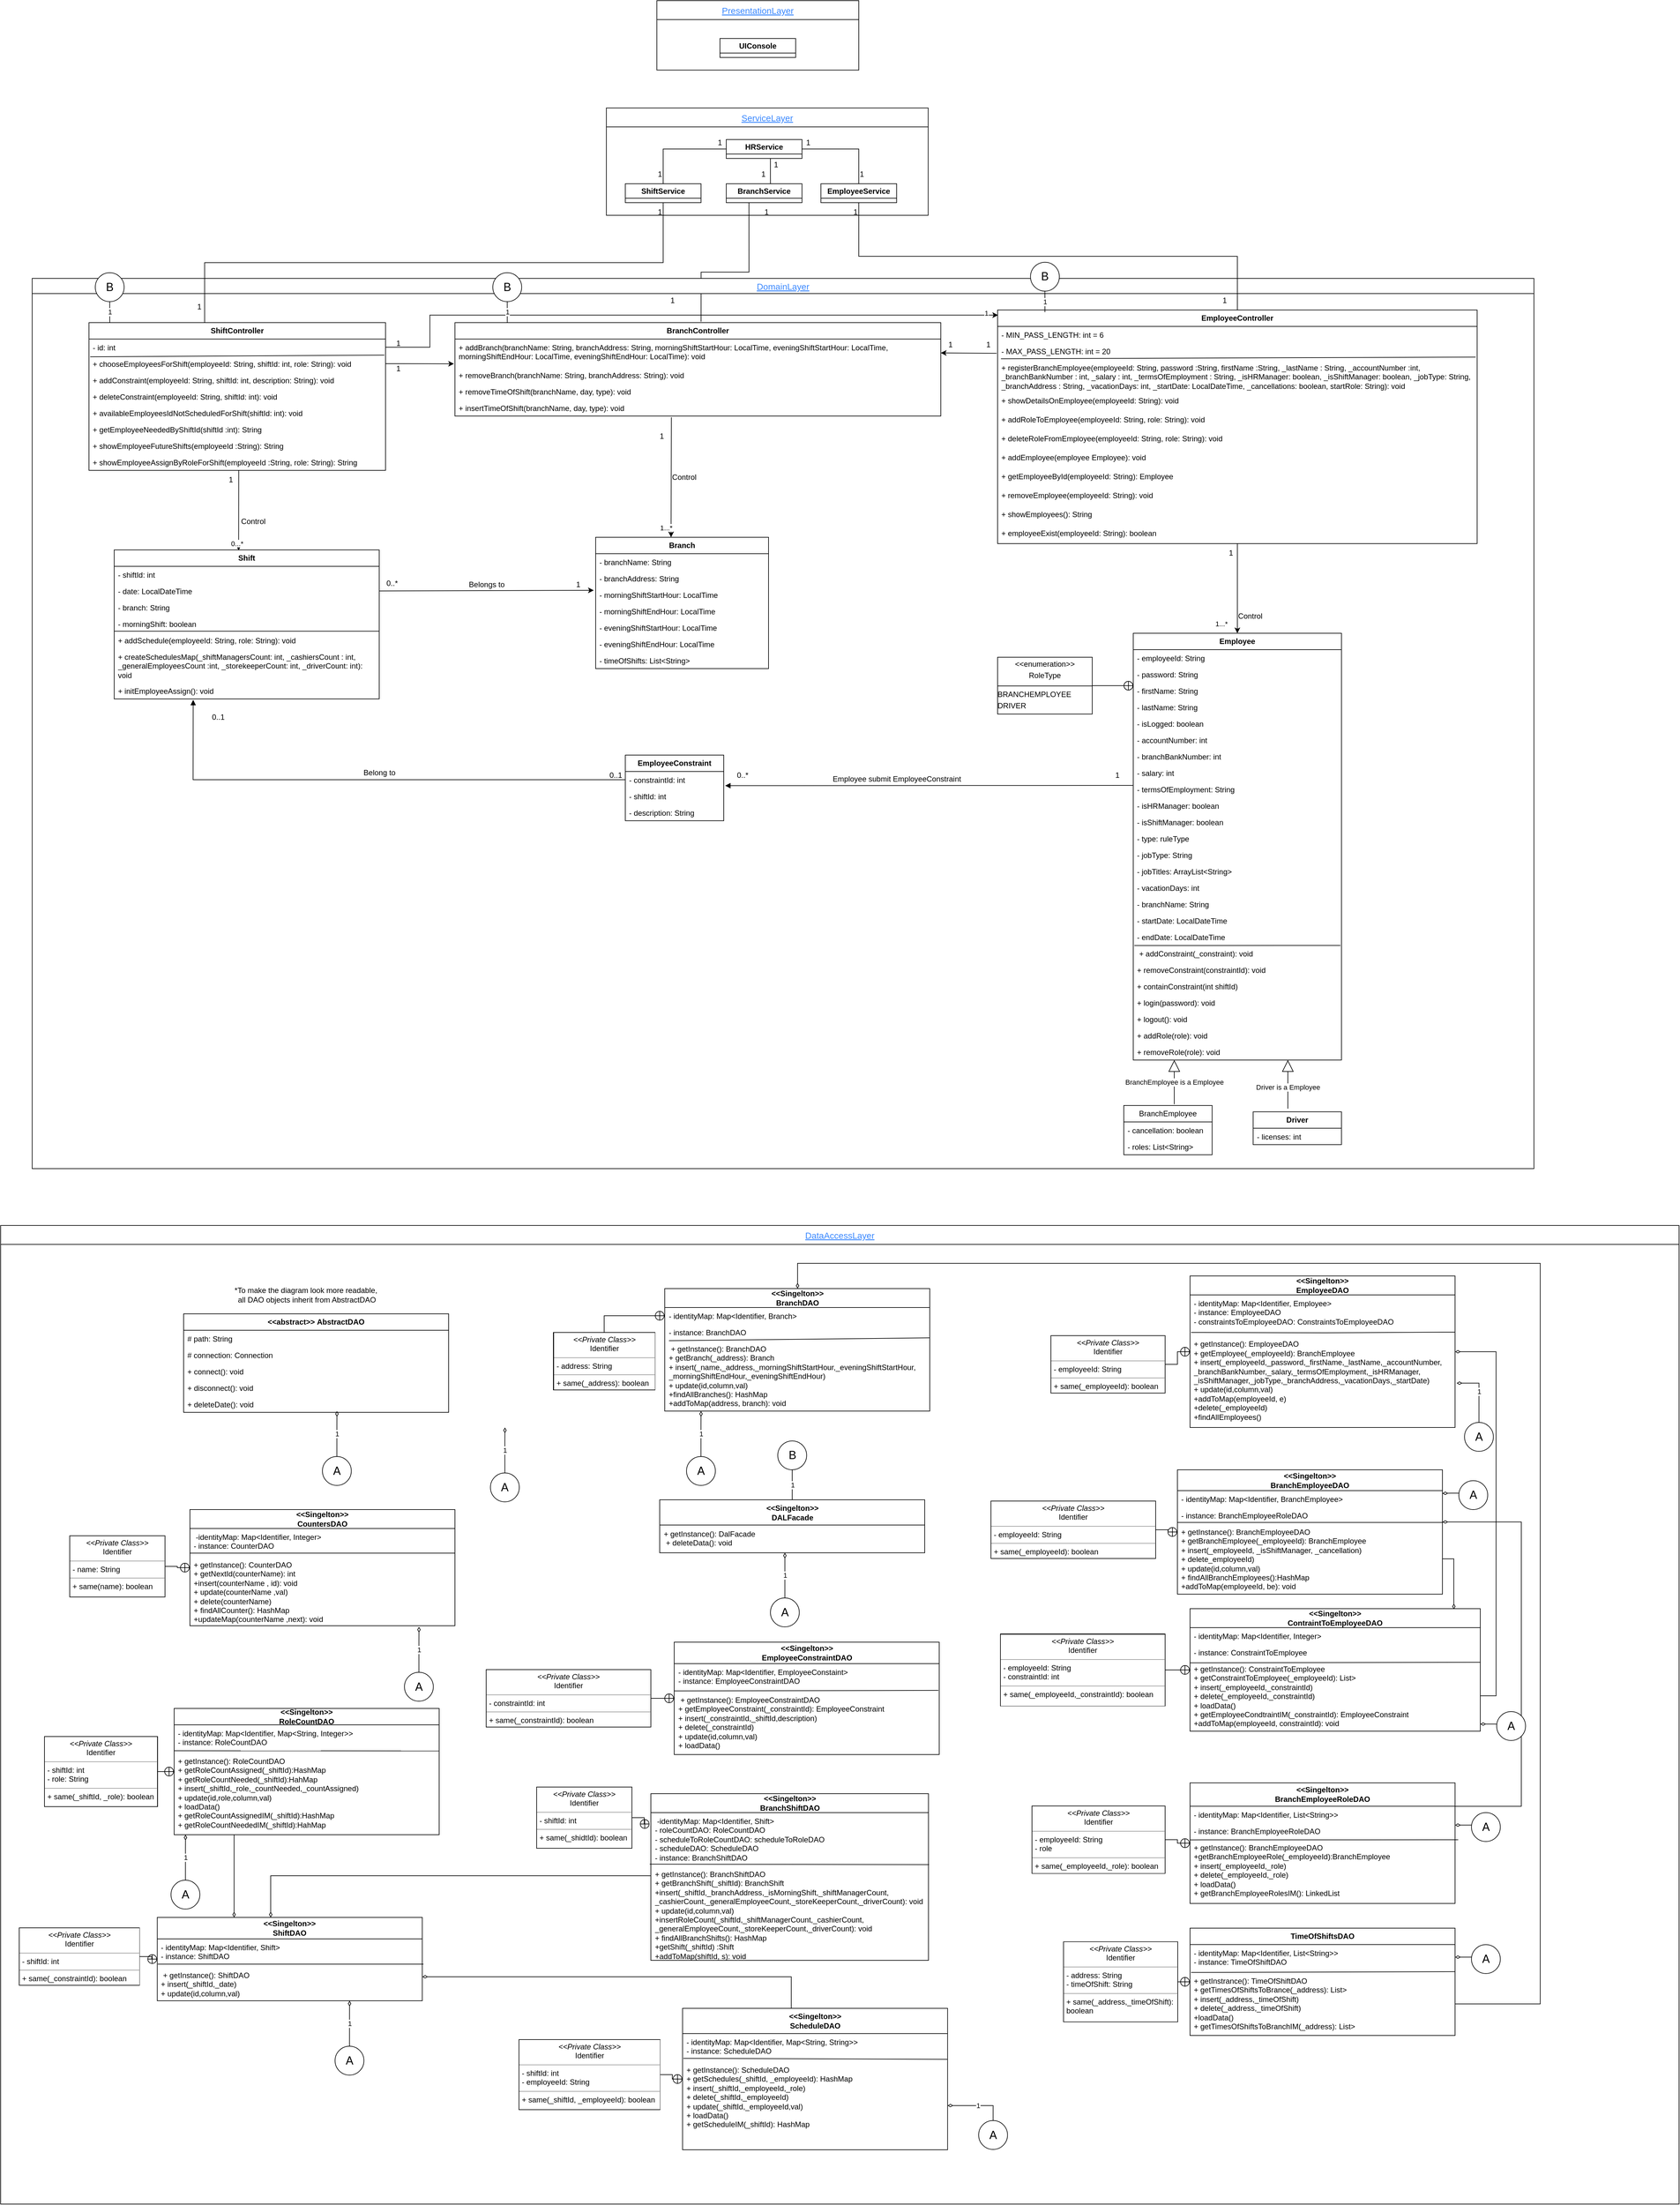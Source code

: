 <mxfile version="24.5.3" type="device" pages="2">
  <diagram name="‫עמוד-1‬" id="3CN_IgMI_hqWtS8FozQB">
    <mxGraphModel dx="5571" dy="3257" grid="1" gridSize="10" guides="1" tooltips="1" connect="1" arrows="1" fold="1" page="1" pageScale="1" pageWidth="827" pageHeight="1169" background="none" math="0" shadow="0">
      <root>
        <mxCell id="0" />
        <mxCell id="1" parent="0" />
        <mxCell id="nt53PH7HYkzDH0ApWjBX-4" value="ServiceLayer" style="swimlane;startSize=30;horizontal=1;containerType=tree;newEdgeStyle={&quot;edgeStyle&quot;:&quot;elbowEdgeStyle&quot;,&quot;startArrow&quot;:&quot;none&quot;,&quot;endArrow&quot;:&quot;none&quot;};fontSize=14;fontColor=#3a88fe;fontStyle=4" parent="1" vertex="1">
          <mxGeometry x="730" y="50" width="510" height="170" as="geometry" />
        </mxCell>
        <mxCell id="nt53PH7HYkzDH0ApWjBX-31" value="ShiftService" style="swimlane;whiteSpace=wrap;html=1;" parent="nt53PH7HYkzDH0ApWjBX-4" vertex="1">
          <mxGeometry x="30" y="120" width="120" height="30" as="geometry" />
        </mxCell>
        <mxCell id="nt53PH7HYkzDH0ApWjBX-32" value="BranchService" style="swimlane;whiteSpace=wrap;html=1;" parent="nt53PH7HYkzDH0ApWjBX-4" vertex="1">
          <mxGeometry x="190" y="120" width="120" height="30" as="geometry" />
        </mxCell>
        <mxCell id="nt53PH7HYkzDH0ApWjBX-33" value="EmployeeService" style="swimlane;whiteSpace=wrap;html=1;startSize=23;" parent="nt53PH7HYkzDH0ApWjBX-4" vertex="1">
          <mxGeometry x="340" y="120" width="120" height="30" as="geometry" />
        </mxCell>
        <mxCell id="nt53PH7HYkzDH0ApWjBX-30" value="HRService" style="swimlane;whiteSpace=wrap;html=1;startSize=23;" parent="nt53PH7HYkzDH0ApWjBX-4" vertex="1">
          <mxGeometry x="190" y="50" width="120" height="30" as="geometry" />
        </mxCell>
        <mxCell id="V8JRdTvcXNOkgWbNWigM-2" value="" style="endArrow=none;html=1;rounded=0;entryX=0;entryY=0.5;entryDx=0;entryDy=0;" parent="nt53PH7HYkzDH0ApWjBX-4" target="nt53PH7HYkzDH0ApWjBX-30" edge="1">
          <mxGeometry width="50" height="50" relative="1" as="geometry">
            <mxPoint x="90" y="120" as="sourcePoint" />
            <mxPoint x="140" y="70" as="targetPoint" />
            <Array as="points">
              <mxPoint x="90" y="90" />
              <mxPoint x="90" y="65" />
            </Array>
          </mxGeometry>
        </mxCell>
        <mxCell id="V8JRdTvcXNOkgWbNWigM-3" value="" style="endArrow=none;html=1;rounded=0;entryX=1;entryY=0.5;entryDx=0;entryDy=0;" parent="nt53PH7HYkzDH0ApWjBX-4" target="nt53PH7HYkzDH0ApWjBX-30" edge="1">
          <mxGeometry width="50" height="50" relative="1" as="geometry">
            <mxPoint x="400" y="120" as="sourcePoint" />
            <mxPoint x="500" y="65" as="targetPoint" />
            <Array as="points">
              <mxPoint x="400" y="90" />
              <mxPoint x="400" y="65" />
            </Array>
          </mxGeometry>
        </mxCell>
        <mxCell id="V8JRdTvcXNOkgWbNWigM-4" value="" style="endArrow=none;html=1;rounded=0;exitX=0.584;exitY=-0.005;exitDx=0;exitDy=0;exitPerimeter=0;" parent="nt53PH7HYkzDH0ApWjBX-4" source="nt53PH7HYkzDH0ApWjBX-32" edge="1">
          <mxGeometry width="50" height="50" relative="1" as="geometry">
            <mxPoint x="260" y="120" as="sourcePoint" />
            <mxPoint x="260" y="80" as="targetPoint" />
            <Array as="points">
              <mxPoint x="260" y="110" />
            </Array>
          </mxGeometry>
        </mxCell>
        <mxCell id="V8JRdTvcXNOkgWbNWigM-5" value="1" style="text;html=1;align=center;verticalAlign=middle;whiteSpace=wrap;rounded=0;" parent="nt53PH7HYkzDH0ApWjBX-4" vertex="1">
          <mxGeometry x="150" y="40" width="60" height="30" as="geometry" />
        </mxCell>
        <mxCell id="V8JRdTvcXNOkgWbNWigM-6" value="1" style="text;html=1;align=center;verticalAlign=middle;whiteSpace=wrap;rounded=0;" parent="nt53PH7HYkzDH0ApWjBX-4" vertex="1">
          <mxGeometry x="290" y="40" width="60" height="30" as="geometry" />
        </mxCell>
        <mxCell id="V8JRdTvcXNOkgWbNWigM-7" value="1" style="text;html=1;align=center;verticalAlign=middle;whiteSpace=wrap;rounded=0;" parent="nt53PH7HYkzDH0ApWjBX-4" vertex="1">
          <mxGeometry x="254" y="80" width="30" height="20" as="geometry" />
        </mxCell>
        <mxCell id="V8JRdTvcXNOkgWbNWigM-18" value="1" style="text;html=1;align=center;verticalAlign=middle;whiteSpace=wrap;rounded=0;" parent="nt53PH7HYkzDH0ApWjBX-4" vertex="1">
          <mxGeometry x="80" y="90" width="10" height="30" as="geometry" />
        </mxCell>
        <mxCell id="V8JRdTvcXNOkgWbNWigM-17" value="1" style="text;html=1;align=center;verticalAlign=middle;whiteSpace=wrap;rounded=0;" parent="nt53PH7HYkzDH0ApWjBX-4" vertex="1">
          <mxGeometry x="244" y="90" width="10" height="30" as="geometry" />
        </mxCell>
        <mxCell id="V8JRdTvcXNOkgWbNWigM-13" value="1" style="text;html=1;align=center;verticalAlign=middle;whiteSpace=wrap;rounded=0;" parent="nt53PH7HYkzDH0ApWjBX-4" vertex="1">
          <mxGeometry x="400" y="90" width="10" height="30" as="geometry" />
        </mxCell>
        <mxCell id="V8JRdTvcXNOkgWbNWigM-20" value="1" style="text;html=1;align=center;verticalAlign=middle;whiteSpace=wrap;rounded=0;" parent="nt53PH7HYkzDH0ApWjBX-4" vertex="1">
          <mxGeometry x="80" y="150" width="10" height="30" as="geometry" />
        </mxCell>
        <mxCell id="V8JRdTvcXNOkgWbNWigM-29" value="1" style="text;html=1;align=center;verticalAlign=middle;whiteSpace=wrap;rounded=0;" parent="nt53PH7HYkzDH0ApWjBX-4" vertex="1">
          <mxGeometry x="249" y="150" width="10" height="30" as="geometry" />
        </mxCell>
        <mxCell id="V8JRdTvcXNOkgWbNWigM-30" value="1" style="text;html=1;align=center;verticalAlign=middle;whiteSpace=wrap;rounded=0;" parent="nt53PH7HYkzDH0ApWjBX-4" vertex="1">
          <mxGeometry x="390" y="150" width="10" height="30" as="geometry" />
        </mxCell>
        <mxCell id="V8JRdTvcXNOkgWbNWigM-25" value="" style="endArrow=none;html=1;rounded=0;exitX=0.543;exitY=-0.014;exitDx=0;exitDy=0;edgeStyle=orthogonalEdgeStyle;exitPerimeter=0;entryX=0.5;entryY=0;entryDx=0;entryDy=0;" parent="nt53PH7HYkzDH0ApWjBX-4" edge="1">
          <mxGeometry width="50" height="50" relative="1" as="geometry">
            <mxPoint x="150.06" y="338.656" as="sourcePoint" />
            <mxPoint x="225.95" y="150" as="targetPoint" />
            <Array as="points">
              <mxPoint x="149.95" y="260" />
              <mxPoint x="225.95" y="260" />
            </Array>
          </mxGeometry>
        </mxCell>
        <mxCell id="nt53PH7HYkzDH0ApWjBX-34" value="PresentationLayer" style="swimlane;startSize=30;horizontal=1;containerType=tree;newEdgeStyle={&quot;edgeStyle&quot;:&quot;elbowEdgeStyle&quot;,&quot;startArrow&quot;:&quot;none&quot;,&quot;endArrow&quot;:&quot;none&quot;};fontSize=14;fontColor=#3a88fe;fontStyle=4" parent="1" vertex="1">
          <mxGeometry x="810" y="-120" width="320" height="110" as="geometry" />
        </mxCell>
        <mxCell id="nt53PH7HYkzDH0ApWjBX-38" value="UIConsole" style="swimlane;whiteSpace=wrap;html=1;" parent="nt53PH7HYkzDH0ApWjBX-34" vertex="1">
          <mxGeometry x="100" y="60" width="120" height="30" as="geometry" />
        </mxCell>
        <mxCell id="nt53PH7HYkzDH0ApWjBX-39" value="DomainLayer" style="swimlane;startSize=24;horizontal=1;containerType=tree;newEdgeStyle={&quot;edgeStyle&quot;:&quot;elbowEdgeStyle&quot;,&quot;startArrow&quot;:&quot;none&quot;,&quot;endArrow&quot;:&quot;none&quot;};fontSize=14;fontColor=#3a88fe;fontStyle=4" parent="1" vertex="1">
          <mxGeometry x="-180" y="320" width="2380" height="1410" as="geometry" />
        </mxCell>
        <mxCell id="nt53PH7HYkzDH0ApWjBX-62" value="&lt;span style=&quot;font-weight: 700;&quot;&gt;ShiftController&lt;/span&gt;" style="swimlane;fontStyle=0;childLayout=stackLayout;horizontal=1;startSize=26;fillColor=none;horizontalStack=0;resizeParent=1;resizeParentMax=0;resizeLast=0;collapsible=1;marginBottom=0;whiteSpace=wrap;html=1;" parent="nt53PH7HYkzDH0ApWjBX-39" vertex="1">
          <mxGeometry x="90" y="70" width="470" height="234" as="geometry" />
        </mxCell>
        <mxCell id="nt53PH7HYkzDH0ApWjBX-63" value="- id: int" style="text;strokeColor=none;fillColor=none;align=left;verticalAlign=top;spacingLeft=4;spacingRight=4;overflow=hidden;rotatable=0;points=[[0,0.5],[1,0.5]];portConstraint=eastwest;whiteSpace=wrap;html=1;" parent="nt53PH7HYkzDH0ApWjBX-62" vertex="1">
          <mxGeometry y="26" width="470" height="26" as="geometry" />
        </mxCell>
        <mxCell id="IhU1KEL1kcVu-TT-psUR-2" value="" style="endArrow=none;html=1;rounded=0;exitX=0.004;exitY=0.084;exitDx=0;exitDy=0;exitPerimeter=0;entryX=0.996;entryY=-0.021;entryDx=0;entryDy=0;entryPerimeter=0;" parent="nt53PH7HYkzDH0ApWjBX-62" source="bpTUo4WeOpmYNvqliuEi-19" target="bpTUo4WeOpmYNvqliuEi-19" edge="1">
          <mxGeometry width="50" height="50" relative="1" as="geometry">
            <mxPoint x="10" y="52" as="sourcePoint" />
            <mxPoint x="430" y="52" as="targetPoint" />
          </mxGeometry>
        </mxCell>
        <mxCell id="bpTUo4WeOpmYNvqliuEi-19" value="+&amp;nbsp;chooseEmployeesForShift(employeeId: String, shiftId: int, role: String): void" style="text;strokeColor=none;fillColor=none;align=left;verticalAlign=top;spacingLeft=4;spacingRight=4;overflow=hidden;rotatable=0;points=[[0,0.5],[1,0.5]];portConstraint=eastwest;whiteSpace=wrap;html=1;" parent="nt53PH7HYkzDH0ApWjBX-62" vertex="1">
          <mxGeometry y="52" width="470" height="26" as="geometry" />
        </mxCell>
        <mxCell id="bpTUo4WeOpmYNvqliuEi-41" value="+&amp;nbsp;addConstraint(employeeId: String, shiftId: int, description: String): void" style="text;strokeColor=none;fillColor=none;align=left;verticalAlign=top;spacingLeft=4;spacingRight=4;overflow=hidden;rotatable=0;points=[[0,0.5],[1,0.5]];portConstraint=eastwest;whiteSpace=wrap;html=1;" parent="nt53PH7HYkzDH0ApWjBX-62" vertex="1">
          <mxGeometry y="78" width="470" height="26" as="geometry" />
        </mxCell>
        <mxCell id="bpTUo4WeOpmYNvqliuEi-42" value="+ deleteConstraint(employeeId: String, shiftId: int): void" style="text;strokeColor=none;fillColor=none;align=left;verticalAlign=top;spacingLeft=4;spacingRight=4;overflow=hidden;rotatable=0;points=[[0,0.5],[1,0.5]];portConstraint=eastwest;whiteSpace=wrap;html=1;" parent="nt53PH7HYkzDH0ApWjBX-62" vertex="1">
          <mxGeometry y="104" width="470" height="26" as="geometry" />
        </mxCell>
        <mxCell id="bpTUo4WeOpmYNvqliuEi-44" value="+&amp;nbsp;availableEmployeesIdNotScheduledForShift(shiftId: int): void" style="text;strokeColor=none;fillColor=none;align=left;verticalAlign=top;spacingLeft=4;spacingRight=4;overflow=hidden;rotatable=0;points=[[0,0.5],[1,0.5]];portConstraint=eastwest;whiteSpace=wrap;html=1;" parent="nt53PH7HYkzDH0ApWjBX-62" vertex="1">
          <mxGeometry y="130" width="470" height="26" as="geometry" />
        </mxCell>
        <mxCell id="bpTUo4WeOpmYNvqliuEi-49" value="+&amp;nbsp;getEmployeeNeededByShiftId(shiftId :int): String" style="text;strokeColor=none;fillColor=none;align=left;verticalAlign=top;spacingLeft=4;spacingRight=4;overflow=hidden;rotatable=0;points=[[0,0.5],[1,0.5]];portConstraint=eastwest;whiteSpace=wrap;html=1;" parent="nt53PH7HYkzDH0ApWjBX-62" vertex="1">
          <mxGeometry y="156" width="470" height="26" as="geometry" />
        </mxCell>
        <mxCell id="bpTUo4WeOpmYNvqliuEi-58" value="+&amp;nbsp;showEmployeeFutureShifts(employeeId :String): String" style="text;strokeColor=none;fillColor=none;align=left;verticalAlign=top;spacingLeft=4;spacingRight=4;overflow=hidden;rotatable=0;points=[[0,0.5],[1,0.5]];portConstraint=eastwest;whiteSpace=wrap;html=1;" parent="nt53PH7HYkzDH0ApWjBX-62" vertex="1">
          <mxGeometry y="182" width="470" height="26" as="geometry" />
        </mxCell>
        <mxCell id="IhU1KEL1kcVu-TT-psUR-223" value="+&amp;nbsp;showEmployeeAssignByRoleForShift(employeeId :String, role: String): String" style="text;strokeColor=none;fillColor=none;align=left;verticalAlign=top;spacingLeft=4;spacingRight=4;overflow=hidden;rotatable=0;points=[[0,0.5],[1,0.5]];portConstraint=eastwest;whiteSpace=wrap;html=1;" parent="nt53PH7HYkzDH0ApWjBX-62" vertex="1">
          <mxGeometry y="208" width="470" height="26" as="geometry" />
        </mxCell>
        <mxCell id="nt53PH7HYkzDH0ApWjBX-76" value="&lt;span style=&quot;font-weight: 700;&quot;&gt;EmployeeController&lt;/span&gt;" style="swimlane;fontStyle=0;childLayout=stackLayout;horizontal=1;startSize=26;fillColor=none;horizontalStack=0;resizeParent=1;resizeParentMax=0;resizeLast=0;collapsible=1;marginBottom=0;whiteSpace=wrap;html=1;" parent="nt53PH7HYkzDH0ApWjBX-39" vertex="1">
          <mxGeometry x="1530" y="50" width="760" height="370" as="geometry" />
        </mxCell>
        <mxCell id="nt53PH7HYkzDH0ApWjBX-77" value="- MIN_PASS_LENGTH: int = 6" style="text;strokeColor=none;fillColor=none;align=left;verticalAlign=top;spacingLeft=4;spacingRight=4;overflow=hidden;rotatable=0;points=[[0,0.5],[1,0.5]];portConstraint=eastwest;whiteSpace=wrap;html=1;" parent="nt53PH7HYkzDH0ApWjBX-76" vertex="1">
          <mxGeometry y="26" width="760" height="26" as="geometry" />
        </mxCell>
        <mxCell id="IhU1KEL1kcVu-TT-psUR-3" value="" style="endArrow=none;html=1;rounded=0;exitX=0.007;exitY=-0.014;exitDx=0;exitDy=0;exitPerimeter=0;entryX=0.997;entryY=-0.066;entryDx=0;entryDy=0;entryPerimeter=0;" parent="nt53PH7HYkzDH0ApWjBX-76" source="bpTUo4WeOpmYNvqliuEi-12" target="bpTUo4WeOpmYNvqliuEi-12" edge="1">
          <mxGeometry width="50" height="50" relative="1" as="geometry">
            <mxPoint x="110" y="78" as="sourcePoint" />
            <mxPoint x="530" y="78" as="targetPoint" />
          </mxGeometry>
        </mxCell>
        <mxCell id="nt53PH7HYkzDH0ApWjBX-78" value="- MAX_PASS_LENGTH: int = 20" style="text;strokeColor=none;fillColor=none;align=left;verticalAlign=top;spacingLeft=4;spacingRight=4;overflow=hidden;rotatable=0;points=[[0,0.5],[1,0.5]];portConstraint=eastwest;whiteSpace=wrap;html=1;" parent="nt53PH7HYkzDH0ApWjBX-76" vertex="1">
          <mxGeometry y="52" width="760" height="26" as="geometry" />
        </mxCell>
        <mxCell id="bpTUo4WeOpmYNvqliuEi-12" value="+ registerBranchEmployee(employeeId: String, password :String, firstName :String, _lastName : String, _accountNumber :int, _branchBankNumber : int, _salary : int, _termsOfEmployment : String, _isHRManager: boolean, _isShiftManager: boolean, _jobType: String, _branchAddress : String, _vacationDays: int, _startDate: LocalDateTime, _cancellations: boolean, startRole: String): void" style="text;strokeColor=none;fillColor=none;align=left;verticalAlign=top;spacingLeft=4;spacingRight=4;overflow=hidden;rotatable=0;points=[[0,0.5],[1,0.5]];portConstraint=eastwest;whiteSpace=wrap;html=1;" parent="nt53PH7HYkzDH0ApWjBX-76" vertex="1">
          <mxGeometry y="78" width="760" height="52" as="geometry" />
        </mxCell>
        <mxCell id="bpTUo4WeOpmYNvqliuEi-43" value="+&amp;nbsp;showDetailsOnEmployee(employeeId: String): void" style="text;strokeColor=none;fillColor=none;align=left;verticalAlign=top;spacingLeft=4;spacingRight=4;overflow=hidden;rotatable=0;points=[[0,0.5],[1,0.5]];portConstraint=eastwest;whiteSpace=wrap;html=1;" parent="nt53PH7HYkzDH0ApWjBX-76" vertex="1">
          <mxGeometry y="130" width="760" height="30" as="geometry" />
        </mxCell>
        <mxCell id="bpTUo4WeOpmYNvqliuEi-83" value="+&amp;nbsp;addRoleToEmployee(employeeId: String, role: String): void" style="text;strokeColor=none;fillColor=none;align=left;verticalAlign=top;spacingLeft=4;spacingRight=4;overflow=hidden;rotatable=0;points=[[0,0.5],[1,0.5]];portConstraint=eastwest;whiteSpace=wrap;html=1;" parent="nt53PH7HYkzDH0ApWjBX-76" vertex="1">
          <mxGeometry y="160" width="760" height="30" as="geometry" />
        </mxCell>
        <mxCell id="bpTUo4WeOpmYNvqliuEi-84" value="+ deleteRoleFromEmployee(employeeId: String, role: String): void" style="text;strokeColor=none;fillColor=none;align=left;verticalAlign=top;spacingLeft=4;spacingRight=4;overflow=hidden;rotatable=0;points=[[0,0.5],[1,0.5]];portConstraint=eastwest;whiteSpace=wrap;html=1;" parent="nt53PH7HYkzDH0ApWjBX-76" vertex="1">
          <mxGeometry y="190" width="760" height="30" as="geometry" />
        </mxCell>
        <mxCell id="IhU1KEL1kcVu-TT-psUR-219" value="+ addEmployee(employee Employee): void" style="text;strokeColor=none;fillColor=none;align=left;verticalAlign=top;spacingLeft=4;spacingRight=4;overflow=hidden;rotatable=0;points=[[0,0.5],[1,0.5]];portConstraint=eastwest;whiteSpace=wrap;html=1;" parent="nt53PH7HYkzDH0ApWjBX-76" vertex="1">
          <mxGeometry y="220" width="760" height="30" as="geometry" />
        </mxCell>
        <mxCell id="W8_F32d5krKmvGGB1owC-20" value="+ getEmployeeById(employeeId: String): Employee" style="text;strokeColor=none;fillColor=none;align=left;verticalAlign=top;spacingLeft=4;spacingRight=4;overflow=hidden;rotatable=0;points=[[0,0.5],[1,0.5]];portConstraint=eastwest;whiteSpace=wrap;html=1;" vertex="1" parent="nt53PH7HYkzDH0ApWjBX-76">
          <mxGeometry y="250" width="760" height="30" as="geometry" />
        </mxCell>
        <mxCell id="W8_F32d5krKmvGGB1owC-21" value="+ removeEmployee(employeeId: String): void" style="text;strokeColor=none;fillColor=none;align=left;verticalAlign=top;spacingLeft=4;spacingRight=4;overflow=hidden;rotatable=0;points=[[0,0.5],[1,0.5]];portConstraint=eastwest;whiteSpace=wrap;html=1;" vertex="1" parent="nt53PH7HYkzDH0ApWjBX-76">
          <mxGeometry y="280" width="760" height="30" as="geometry" />
        </mxCell>
        <mxCell id="W8_F32d5krKmvGGB1owC-22" value="+ showEmployees(): String" style="text;strokeColor=none;fillColor=none;align=left;verticalAlign=top;spacingLeft=4;spacingRight=4;overflow=hidden;rotatable=0;points=[[0,0.5],[1,0.5]];portConstraint=eastwest;whiteSpace=wrap;html=1;" vertex="1" parent="nt53PH7HYkzDH0ApWjBX-76">
          <mxGeometry y="310" width="760" height="30" as="geometry" />
        </mxCell>
        <mxCell id="W8_F32d5krKmvGGB1owC-23" value="+ employeeExist&lt;span style=&quot;background-color: initial;&quot;&gt;(employeeId: String): boolean&lt;/span&gt;" style="text;strokeColor=none;fillColor=none;align=left;verticalAlign=top;spacingLeft=4;spacingRight=4;overflow=hidden;rotatable=0;points=[[0,0.5],[1,0.5]];portConstraint=eastwest;whiteSpace=wrap;html=1;" vertex="1" parent="nt53PH7HYkzDH0ApWjBX-76">
          <mxGeometry y="340" width="760" height="30" as="geometry" />
        </mxCell>
        <mxCell id="nt53PH7HYkzDH0ApWjBX-83" value="&lt;span style=&quot;font-weight: 700;&quot;&gt;Employee&lt;/span&gt;" style="swimlane;fontStyle=0;childLayout=stackLayout;horizontal=1;startSize=26;fillColor=none;horizontalStack=0;resizeParent=1;resizeParentMax=0;resizeLast=0;collapsible=1;marginBottom=0;whiteSpace=wrap;html=1;" parent="nt53PH7HYkzDH0ApWjBX-39" vertex="1">
          <mxGeometry x="1745" y="562" width="330" height="676" as="geometry" />
        </mxCell>
        <mxCell id="nt53PH7HYkzDH0ApWjBX-84" value="- employeeId: String" style="text;strokeColor=none;fillColor=none;align=left;verticalAlign=top;spacingLeft=4;spacingRight=4;overflow=hidden;rotatable=0;points=[[0,0.5],[1,0.5]];portConstraint=eastwest;whiteSpace=wrap;html=1;" parent="nt53PH7HYkzDH0ApWjBX-83" vertex="1">
          <mxGeometry y="26" width="330" height="26" as="geometry" />
        </mxCell>
        <mxCell id="nt53PH7HYkzDH0ApWjBX-85" value="- password: String" style="text;strokeColor=none;fillColor=none;align=left;verticalAlign=top;spacingLeft=4;spacingRight=4;overflow=hidden;rotatable=0;points=[[0,0.5],[1,0.5]];portConstraint=eastwest;whiteSpace=wrap;html=1;" parent="nt53PH7HYkzDH0ApWjBX-83" vertex="1">
          <mxGeometry y="52" width="330" height="26" as="geometry" />
        </mxCell>
        <mxCell id="nt53PH7HYkzDH0ApWjBX-86" value="- firstName: String" style="text;strokeColor=none;fillColor=none;align=left;verticalAlign=top;spacingLeft=4;spacingRight=4;overflow=hidden;rotatable=0;points=[[0,0.5],[1,0.5]];portConstraint=eastwest;whiteSpace=wrap;html=1;" parent="nt53PH7HYkzDH0ApWjBX-83" vertex="1">
          <mxGeometry y="78" width="330" height="26" as="geometry" />
        </mxCell>
        <mxCell id="nt53PH7HYkzDH0ApWjBX-87" value="- lastName: String" style="text;strokeColor=none;fillColor=none;align=left;verticalAlign=top;spacingLeft=4;spacingRight=4;overflow=hidden;rotatable=0;points=[[0,0.5],[1,0.5]];portConstraint=eastwest;whiteSpace=wrap;html=1;" parent="nt53PH7HYkzDH0ApWjBX-83" vertex="1">
          <mxGeometry y="104" width="330" height="26" as="geometry" />
        </mxCell>
        <mxCell id="nt53PH7HYkzDH0ApWjBX-88" value="- isLogged: boolean" style="text;strokeColor=none;fillColor=none;align=left;verticalAlign=top;spacingLeft=4;spacingRight=4;overflow=hidden;rotatable=0;points=[[0,0.5],[1,0.5]];portConstraint=eastwest;whiteSpace=wrap;html=1;" parent="nt53PH7HYkzDH0ApWjBX-83" vertex="1">
          <mxGeometry y="130" width="330" height="26" as="geometry" />
        </mxCell>
        <mxCell id="nt53PH7HYkzDH0ApWjBX-89" value="- accountNumber: int" style="text;strokeColor=none;fillColor=none;align=left;verticalAlign=top;spacingLeft=4;spacingRight=4;overflow=hidden;rotatable=0;points=[[0,0.5],[1,0.5]];portConstraint=eastwest;whiteSpace=wrap;html=1;" parent="nt53PH7HYkzDH0ApWjBX-83" vertex="1">
          <mxGeometry y="156" width="330" height="26" as="geometry" />
        </mxCell>
        <mxCell id="nt53PH7HYkzDH0ApWjBX-90" value="- branchBankNumber: int" style="text;strokeColor=none;fillColor=none;align=left;verticalAlign=top;spacingLeft=4;spacingRight=4;overflow=hidden;rotatable=0;points=[[0,0.5],[1,0.5]];portConstraint=eastwest;whiteSpace=wrap;html=1;" parent="nt53PH7HYkzDH0ApWjBX-83" vertex="1">
          <mxGeometry y="182" width="330" height="26" as="geometry" />
        </mxCell>
        <mxCell id="nt53PH7HYkzDH0ApWjBX-91" value="- salary: int" style="text;strokeColor=none;fillColor=none;align=left;verticalAlign=top;spacingLeft=4;spacingRight=4;overflow=hidden;rotatable=0;points=[[0,0.5],[1,0.5]];portConstraint=eastwest;whiteSpace=wrap;html=1;" parent="nt53PH7HYkzDH0ApWjBX-83" vertex="1">
          <mxGeometry y="208" width="330" height="26" as="geometry" />
        </mxCell>
        <mxCell id="nt53PH7HYkzDH0ApWjBX-92" value="- termsOfEmployment: String" style="text;strokeColor=none;fillColor=none;align=left;verticalAlign=top;spacingLeft=4;spacingRight=4;overflow=hidden;rotatable=0;points=[[0,0.5],[1,0.5]];portConstraint=eastwest;whiteSpace=wrap;html=1;" parent="nt53PH7HYkzDH0ApWjBX-83" vertex="1">
          <mxGeometry y="234" width="330" height="26" as="geometry" />
        </mxCell>
        <mxCell id="nt53PH7HYkzDH0ApWjBX-93" value="- isHRManager: boolean" style="text;strokeColor=none;fillColor=none;align=left;verticalAlign=top;spacingLeft=4;spacingRight=4;overflow=hidden;rotatable=0;points=[[0,0.5],[1,0.5]];portConstraint=eastwest;whiteSpace=wrap;html=1;" parent="nt53PH7HYkzDH0ApWjBX-83" vertex="1">
          <mxGeometry y="260" width="330" height="26" as="geometry" />
        </mxCell>
        <mxCell id="PbCUyya1wqcLwgEMvRce-2" value="- isShiftManager: boolean" style="text;strokeColor=none;fillColor=none;align=left;verticalAlign=top;spacingLeft=4;spacingRight=4;overflow=hidden;rotatable=0;points=[[0,0.5],[1,0.5]];portConstraint=eastwest;whiteSpace=wrap;html=1;" parent="nt53PH7HYkzDH0ApWjBX-83" vertex="1">
          <mxGeometry y="286" width="330" height="26" as="geometry" />
        </mxCell>
        <mxCell id="W8_F32d5krKmvGGB1owC-9" value="- type: ruleType" style="text;strokeColor=none;fillColor=none;align=left;verticalAlign=top;spacingLeft=4;spacingRight=4;overflow=hidden;rotatable=0;points=[[0,0.5],[1,0.5]];portConstraint=eastwest;whiteSpace=wrap;html=1;" vertex="1" parent="nt53PH7HYkzDH0ApWjBX-83">
          <mxGeometry y="312" width="330" height="26" as="geometry" />
        </mxCell>
        <mxCell id="PbCUyya1wqcLwgEMvRce-1" value="- jobType: String" style="text;strokeColor=none;fillColor=none;align=left;verticalAlign=top;spacingLeft=4;spacingRight=4;overflow=hidden;rotatable=0;points=[[0,0.5],[1,0.5]];portConstraint=eastwest;whiteSpace=wrap;html=1;" parent="nt53PH7HYkzDH0ApWjBX-83" vertex="1">
          <mxGeometry y="338" width="330" height="26" as="geometry" />
        </mxCell>
        <mxCell id="nt53PH7HYkzDH0ApWjBX-106" value="- jobTitles: ArrayList&amp;lt;String&amp;gt;" style="text;strokeColor=none;fillColor=none;align=left;verticalAlign=top;spacingLeft=4;spacingRight=4;overflow=hidden;rotatable=0;points=[[0,0.5],[1,0.5]];portConstraint=eastwest;whiteSpace=wrap;html=1;" parent="nt53PH7HYkzDH0ApWjBX-83" vertex="1">
          <mxGeometry y="364" width="330" height="26" as="geometry" />
        </mxCell>
        <mxCell id="PbCUyya1wqcLwgEMvRce-20" value="- vacationDays: int" style="text;strokeColor=none;fillColor=none;align=left;verticalAlign=top;spacingLeft=4;spacingRight=4;overflow=hidden;rotatable=0;points=[[0,0.5],[1,0.5]];portConstraint=eastwest;whiteSpace=wrap;html=1;" parent="nt53PH7HYkzDH0ApWjBX-83" vertex="1">
          <mxGeometry y="390" width="330" height="26" as="geometry" />
        </mxCell>
        <mxCell id="PbCUyya1wqcLwgEMvRce-21" value="- branchName: String" style="text;strokeColor=none;fillColor=none;align=left;verticalAlign=top;spacingLeft=4;spacingRight=4;overflow=hidden;rotatable=0;points=[[0,0.5],[1,0.5]];portConstraint=eastwest;whiteSpace=wrap;html=1;" parent="nt53PH7HYkzDH0ApWjBX-83" vertex="1">
          <mxGeometry y="416" width="330" height="26" as="geometry" />
        </mxCell>
        <mxCell id="nt53PH7HYkzDH0ApWjBX-105" value="- startDate: LocalDateTime" style="text;strokeColor=none;fillColor=none;align=left;verticalAlign=top;spacingLeft=4;spacingRight=4;overflow=hidden;rotatable=0;points=[[0,0.5],[1,0.5]];portConstraint=eastwest;whiteSpace=wrap;html=1;" parent="nt53PH7HYkzDH0ApWjBX-83" vertex="1">
          <mxGeometry y="442" width="330" height="26" as="geometry" />
        </mxCell>
        <mxCell id="PbCUyya1wqcLwgEMvRce-3" value="- endDate: LocalDateTime" style="text;strokeColor=none;fillColor=none;align=left;verticalAlign=top;spacingLeft=4;spacingRight=4;overflow=hidden;rotatable=0;points=[[0,0.5],[1,0.5]];portConstraint=eastwest;whiteSpace=wrap;html=1;" parent="nt53PH7HYkzDH0ApWjBX-83" vertex="1">
          <mxGeometry y="468" width="330" height="26" as="geometry" />
        </mxCell>
        <mxCell id="W8_F32d5krKmvGGB1owC-5" value="&amp;nbsp;+ addConstraint(_constraint): void" style="text;strokeColor=none;fillColor=none;align=left;verticalAlign=top;spacingLeft=4;spacingRight=4;overflow=hidden;rotatable=0;points=[[0,0.5],[1,0.5]];portConstraint=eastwest;whiteSpace=wrap;html=1;" vertex="1" parent="nt53PH7HYkzDH0ApWjBX-83">
          <mxGeometry y="494" width="330" height="26" as="geometry" />
        </mxCell>
        <mxCell id="W8_F32d5krKmvGGB1owC-7" value="+ removeConstraint(constraintId): void" style="text;strokeColor=none;fillColor=none;align=left;verticalAlign=top;spacingLeft=4;spacingRight=4;overflow=hidden;rotatable=0;points=[[0,0.5],[1,0.5]];portConstraint=eastwest;whiteSpace=wrap;html=1;" vertex="1" parent="nt53PH7HYkzDH0ApWjBX-83">
          <mxGeometry y="520" width="330" height="26" as="geometry" />
        </mxCell>
        <mxCell id="W8_F32d5krKmvGGB1owC-6" value="+ containConstraint(int shiftId)" style="text;strokeColor=none;fillColor=none;align=left;verticalAlign=top;spacingLeft=4;spacingRight=4;overflow=hidden;rotatable=0;points=[[0,0.5],[1,0.5]];portConstraint=eastwest;whiteSpace=wrap;html=1;" vertex="1" parent="nt53PH7HYkzDH0ApWjBX-83">
          <mxGeometry y="546" width="330" height="26" as="geometry" />
        </mxCell>
        <mxCell id="W8_F32d5krKmvGGB1owC-8" value=" + login(password): void" style="text;strokeColor=none;fillColor=none;align=left;verticalAlign=top;spacingLeft=4;spacingRight=4;overflow=hidden;rotatable=0;points=[[0,0.5],[1,0.5]];portConstraint=eastwest;whiteSpace=wrap;html=1;" vertex="1" parent="nt53PH7HYkzDH0ApWjBX-83">
          <mxGeometry y="572" width="330" height="26" as="geometry" />
        </mxCell>
        <mxCell id="W8_F32d5krKmvGGB1owC-16" value="" style="endArrow=none;html=1;rounded=0;exitX=0.005;exitY=0.023;exitDx=0;exitDy=0;exitPerimeter=0;entryX=0.995;entryY=0.02;entryDx=0;entryDy=0;entryPerimeter=0;" edge="1" parent="nt53PH7HYkzDH0ApWjBX-83" source="W8_F32d5krKmvGGB1owC-5" target="W8_F32d5krKmvGGB1owC-5">
          <mxGeometry width="50" height="50" relative="1" as="geometry">
            <mxPoint x="275" y="448" as="sourcePoint" />
            <mxPoint x="335" y="498" as="targetPoint" />
          </mxGeometry>
        </mxCell>
        <mxCell id="W8_F32d5krKmvGGB1owC-17" value="  + logout(): void" style="text;strokeColor=none;fillColor=none;align=left;verticalAlign=top;spacingLeft=4;spacingRight=4;overflow=hidden;rotatable=0;points=[[0,0.5],[1,0.5]];portConstraint=eastwest;whiteSpace=wrap;html=1;" vertex="1" parent="nt53PH7HYkzDH0ApWjBX-83">
          <mxGeometry y="598" width="330" height="26" as="geometry" />
        </mxCell>
        <mxCell id="W8_F32d5krKmvGGB1owC-18" value="  + addRole(role): void" style="text;strokeColor=none;fillColor=none;align=left;verticalAlign=top;spacingLeft=4;spacingRight=4;overflow=hidden;rotatable=0;points=[[0,0.5],[1,0.5]];portConstraint=eastwest;whiteSpace=wrap;html=1;" vertex="1" parent="nt53PH7HYkzDH0ApWjBX-83">
          <mxGeometry y="624" width="330" height="26" as="geometry" />
        </mxCell>
        <mxCell id="W8_F32d5krKmvGGB1owC-19" value="  + removeRole(role): void" style="text;strokeColor=none;fillColor=none;align=left;verticalAlign=top;spacingLeft=4;spacingRight=4;overflow=hidden;rotatable=0;points=[[0,0.5],[1,0.5]];portConstraint=eastwest;whiteSpace=wrap;html=1;" vertex="1" parent="nt53PH7HYkzDH0ApWjBX-83">
          <mxGeometry y="650" width="330" height="26" as="geometry" />
        </mxCell>
        <mxCell id="nt53PH7HYkzDH0ApWjBX-124" value="&lt;b&gt;Driver&lt;/b&gt;" style="swimlane;fontStyle=0;childLayout=stackLayout;horizontal=1;startSize=26;fillColor=none;horizontalStack=0;resizeParent=1;resizeParentMax=0;resizeLast=0;collapsible=1;marginBottom=0;whiteSpace=wrap;html=1;" parent="nt53PH7HYkzDH0ApWjBX-39" vertex="1">
          <mxGeometry x="1935" y="1320" width="140" height="52" as="geometry" />
        </mxCell>
        <mxCell id="nt53PH7HYkzDH0ApWjBX-125" value="- licenses: int" style="text;strokeColor=none;fillColor=none;align=left;verticalAlign=top;spacingLeft=4;spacingRight=4;overflow=hidden;rotatable=0;points=[[0,0.5],[1,0.5]];portConstraint=eastwest;whiteSpace=wrap;html=1;" parent="nt53PH7HYkzDH0ApWjBX-124" vertex="1">
          <mxGeometry y="26" width="140" height="26" as="geometry" />
        </mxCell>
        <mxCell id="PbCUyya1wqcLwgEMvRce-133" value="" style="html=1;verticalAlign=bottom;labelBackgroundColor=none;endArrow=block;endFill=1;rounded=0;exitX=0;exitY=0.269;exitDx=0;exitDy=0;entryX=1.014;entryY=-0.138;entryDx=0;entryDy=0;entryPerimeter=0;exitPerimeter=0;" parent="nt53PH7HYkzDH0ApWjBX-39" source="nt53PH7HYkzDH0ApWjBX-92" target="PbCUyya1wqcLwgEMvRce-142" edge="1">
          <mxGeometry width="160" relative="1" as="geometry">
            <mxPoint x="830.0" y="963.138" as="sourcePoint" />
            <mxPoint x="636.99" y="962.0" as="targetPoint" />
          </mxGeometry>
        </mxCell>
        <mxCell id="V8JRdTvcXNOkgWbNWigM-33" value="1" style="text;html=1;align=center;verticalAlign=middle;whiteSpace=wrap;rounded=0;" parent="nt53PH7HYkzDH0ApWjBX-39" vertex="1">
          <mxGeometry x="260" y="30" width="10" height="30" as="geometry" />
        </mxCell>
        <mxCell id="V8JRdTvcXNOkgWbNWigM-32" value="1" style="text;html=1;align=center;verticalAlign=middle;whiteSpace=wrap;rounded=0;" parent="nt53PH7HYkzDH0ApWjBX-39" vertex="1">
          <mxGeometry x="1885" y="20" width="10" height="30" as="geometry" />
        </mxCell>
        <mxCell id="V8JRdTvcXNOkgWbNWigM-31" value="1" style="text;html=1;align=center;verticalAlign=middle;whiteSpace=wrap;rounded=0;" parent="nt53PH7HYkzDH0ApWjBX-39" vertex="1">
          <mxGeometry x="1010" y="20" width="10" height="30" as="geometry" />
        </mxCell>
        <mxCell id="V8JRdTvcXNOkgWbNWigM-41" value="1" style="text;html=1;align=center;verticalAlign=middle;whiteSpace=wrap;rounded=0;" parent="nt53PH7HYkzDH0ApWjBX-39" vertex="1">
          <mxGeometry x="310" y="304" width="10" height="30" as="geometry" />
        </mxCell>
        <mxCell id="PyYO-ClOoGRCyg3XeSwj-3" value="Driver is a Employee" style="endArrow=block;endSize=16;endFill=0;html=1;rounded=0;" parent="nt53PH7HYkzDH0ApWjBX-39" edge="1">
          <mxGeometry x="-0.007" width="160" relative="1" as="geometry">
            <mxPoint x="1990" y="1308" as="sourcePoint" />
            <mxPoint x="1990" y="1238" as="targetPoint" />
            <Array as="points">
              <mxPoint x="1990" y="1315" />
              <mxPoint x="1990" y="1275" />
            </Array>
            <mxPoint as="offset" />
          </mxGeometry>
        </mxCell>
        <mxCell id="PyYO-ClOoGRCyg3XeSwj-21" value="BranchEmployee is a Employee" style="endArrow=block;endSize=16;endFill=0;html=1;rounded=0;" parent="nt53PH7HYkzDH0ApWjBX-39" edge="1">
          <mxGeometry width="160" relative="1" as="geometry">
            <mxPoint x="1810" y="1308" as="sourcePoint" />
            <mxPoint x="1810" y="1238" as="targetPoint" />
          </mxGeometry>
        </mxCell>
        <mxCell id="PyYO-ClOoGRCyg3XeSwj-19" value="&lt;div style=&quot;text-align: left;&quot;&gt;&lt;span style=&quot;background-color: initial;&quot;&gt;BranchEmployee&lt;/span&gt;&lt;/div&gt;" style="swimlane;fontStyle=0;childLayout=stackLayout;horizontal=1;startSize=26;fillColor=none;horizontalStack=0;resizeParent=1;resizeParentMax=0;resizeLast=0;collapsible=1;marginBottom=0;whiteSpace=wrap;html=1;" parent="nt53PH7HYkzDH0ApWjBX-39" vertex="1">
          <mxGeometry x="1730" y="1310" width="140" height="78" as="geometry" />
        </mxCell>
        <mxCell id="PyYO-ClOoGRCyg3XeSwj-103" value="- cancellation: boolean" style="text;strokeColor=none;fillColor=none;align=left;verticalAlign=top;spacingLeft=4;spacingRight=4;overflow=hidden;rotatable=0;points=[[0,0.5],[1,0.5]];portConstraint=eastwest;whiteSpace=wrap;html=1;" parent="PyYO-ClOoGRCyg3XeSwj-19" vertex="1">
          <mxGeometry y="26" width="140" height="26" as="geometry" />
        </mxCell>
        <mxCell id="W8_F32d5krKmvGGB1owC-4" value="- roles: List&amp;lt;String&amp;gt;" style="text;strokeColor=none;fillColor=none;align=left;verticalAlign=top;spacingLeft=4;spacingRight=4;overflow=hidden;rotatable=0;points=[[0,0.5],[1,0.5]];portConstraint=eastwest;whiteSpace=wrap;html=1;" vertex="1" parent="PyYO-ClOoGRCyg3XeSwj-19">
          <mxGeometry y="52" width="140" height="26" as="geometry" />
        </mxCell>
        <mxCell id="bpTUo4WeOpmYNvqliuEi-72" value="&lt;span style=&quot;font-weight: 700;&quot;&gt;BranchController&lt;/span&gt;" style="swimlane;fontStyle=0;childLayout=stackLayout;horizontal=1;startSize=26;fillColor=none;horizontalStack=0;resizeParent=1;resizeParentMax=0;resizeLast=0;collapsible=1;marginBottom=0;whiteSpace=wrap;html=1;" parent="nt53PH7HYkzDH0ApWjBX-39" vertex="1">
          <mxGeometry x="670" y="70" width="770" height="148" as="geometry" />
        </mxCell>
        <mxCell id="bpTUo4WeOpmYNvqliuEi-73" value="+ addBranch(branchName: String, branchAddress: String, morningShiftStartHour: LocalTime, eveningShiftStartHour: LocalTime, morningShiftEndHour: LocalTime, eveningShiftEndHour: LocalTime): void" style="text;strokeColor=none;fillColor=none;align=left;verticalAlign=top;spacingLeft=4;spacingRight=4;overflow=hidden;rotatable=0;points=[[0,0.5],[1,0.5]];portConstraint=eastwest;whiteSpace=wrap;html=1;" parent="bpTUo4WeOpmYNvqliuEi-72" vertex="1">
          <mxGeometry y="26" width="770" height="44" as="geometry" />
        </mxCell>
        <mxCell id="bpTUo4WeOpmYNvqliuEi-82" value="+&amp;nbsp;removeBranch(branchName: String, branchAddress: String): void" style="text;strokeColor=none;fillColor=none;align=left;verticalAlign=top;spacingLeft=4;spacingRight=4;overflow=hidden;rotatable=0;points=[[0,0.5],[1,0.5]];portConstraint=eastwest;whiteSpace=wrap;html=1;" parent="bpTUo4WeOpmYNvqliuEi-72" vertex="1">
          <mxGeometry y="70" width="770" height="26" as="geometry" />
        </mxCell>
        <mxCell id="W8_F32d5krKmvGGB1owC-2" value="+ removeTimeOfShift(branchName, day, type): void" style="text;strokeColor=none;fillColor=none;align=left;verticalAlign=top;spacingLeft=4;spacingRight=4;overflow=hidden;rotatable=0;points=[[0,0.5],[1,0.5]];portConstraint=eastwest;whiteSpace=wrap;html=1;" vertex="1" parent="bpTUo4WeOpmYNvqliuEi-72">
          <mxGeometry y="96" width="770" height="26" as="geometry" />
        </mxCell>
        <mxCell id="W8_F32d5krKmvGGB1owC-3" value="+ insertTimeOfShift(branchName, day, type): void" style="text;strokeColor=none;fillColor=none;align=left;verticalAlign=top;spacingLeft=4;spacingRight=4;overflow=hidden;rotatable=0;points=[[0,0.5],[1,0.5]];portConstraint=eastwest;whiteSpace=wrap;html=1;" vertex="1" parent="bpTUo4WeOpmYNvqliuEi-72">
          <mxGeometry y="122" width="770" height="26" as="geometry" />
        </mxCell>
        <mxCell id="IhU1KEL1kcVu-TT-psUR-9" value="1" style="text;html=1;align=center;verticalAlign=middle;whiteSpace=wrap;rounded=0;" parent="nt53PH7HYkzDH0ApWjBX-39" vertex="1">
          <mxGeometry x="993" y="235" width="10" height="30" as="geometry" />
        </mxCell>
        <mxCell id="IhU1KEL1kcVu-TT-psUR-19" value="Control" style="text;html=1;align=center;verticalAlign=middle;resizable=0;points=[];autosize=1;strokeColor=none;fillColor=none;" parent="nt53PH7HYkzDH0ApWjBX-39" vertex="1">
          <mxGeometry x="1900" y="520" width="60" height="30" as="geometry" />
        </mxCell>
        <mxCell id="IhU1KEL1kcVu-TT-psUR-21" value="Control" style="text;html=1;align=center;verticalAlign=middle;resizable=0;points=[];autosize=1;strokeColor=none;fillColor=none;" parent="nt53PH7HYkzDH0ApWjBX-39" vertex="1">
          <mxGeometry x="320" y="370" width="60" height="30" as="geometry" />
        </mxCell>
        <mxCell id="Iz4p0Pzfi8RsBpLUBvFD-1" value="&lt;span style=&quot;font-size: 11px; text-align: right; text-wrap: nowrap; background-color: rgb(255, 255, 255);&quot;&gt;1...*&lt;/span&gt;" style="text;html=1;align=center;verticalAlign=middle;whiteSpace=wrap;rounded=0;" parent="nt53PH7HYkzDH0ApWjBX-39" vertex="1">
          <mxGeometry x="1870" y="532" width="30" height="30" as="geometry" />
        </mxCell>
        <mxCell id="Iz4p0Pzfi8RsBpLUBvFD-2" value="1" style="text;html=1;align=center;verticalAlign=middle;whiteSpace=wrap;rounded=0;" parent="nt53PH7HYkzDH0ApWjBX-39" vertex="1">
          <mxGeometry x="1895" y="420" width="10" height="30" as="geometry" />
        </mxCell>
        <mxCell id="Iz4p0Pzfi8RsBpLUBvFD-4" value="1" style="text;html=1;align=center;verticalAlign=middle;whiteSpace=wrap;rounded=0;" parent="nt53PH7HYkzDH0ApWjBX-39" vertex="1">
          <mxGeometry x="1710" y="772" width="20" height="30" as="geometry" />
        </mxCell>
        <mxCell id="Iz4p0Pzfi8RsBpLUBvFD-8" value="" style="endArrow=classic;html=1;rounded=0;exitX=-0.002;exitY=0.641;exitDx=0;exitDy=0;entryX=1;entryY=0.5;entryDx=0;entryDy=0;exitPerimeter=0;" parent="nt53PH7HYkzDH0ApWjBX-39" source="nt53PH7HYkzDH0ApWjBX-78" target="bpTUo4WeOpmYNvqliuEi-73" edge="1">
          <mxGeometry width="50" height="50" relative="1" as="geometry">
            <mxPoint x="1540" y="160" as="sourcePoint" />
            <mxPoint x="1440" y="160" as="targetPoint" />
          </mxGeometry>
        </mxCell>
        <mxCell id="Iz4p0Pzfi8RsBpLUBvFD-6" value="1" style="text;html=1;align=center;verticalAlign=middle;resizable=0;points=[];autosize=1;strokeColor=none;fillColor=none;" parent="nt53PH7HYkzDH0ApWjBX-39" vertex="1">
          <mxGeometry x="1440" y="90" width="30" height="30" as="geometry" />
        </mxCell>
        <mxCell id="Iz4p0Pzfi8RsBpLUBvFD-7" value="1" style="text;html=1;align=center;verticalAlign=middle;resizable=0;points=[];autosize=1;strokeColor=none;fillColor=none;" parent="nt53PH7HYkzDH0ApWjBX-39" vertex="1">
          <mxGeometry x="1500" y="90" width="30" height="30" as="geometry" />
        </mxCell>
        <mxCell id="Iz4p0Pzfi8RsBpLUBvFD-11" value="" style="endArrow=classic;html=1;rounded=0;entryX=0.75;entryY=1;entryDx=0;entryDy=0;" parent="nt53PH7HYkzDH0ApWjBX-39" edge="1" target="IhU1KEL1kcVu-TT-psUR-10">
          <mxGeometry width="50" height="50" relative="1" as="geometry">
            <mxPoint x="1013" y="220" as="sourcePoint" />
            <mxPoint x="1016.75" y="572" as="targetPoint" />
          </mxGeometry>
        </mxCell>
        <mxCell id="IhU1KEL1kcVu-TT-psUR-20" value="Control" style="text;html=1;align=center;verticalAlign=middle;resizable=0;points=[];autosize=1;strokeColor=none;fillColor=none;" parent="nt53PH7HYkzDH0ApWjBX-39" vertex="1">
          <mxGeometry x="1003" y="300" width="60" height="30" as="geometry" />
        </mxCell>
        <mxCell id="Iz4p0Pzfi8RsBpLUBvFD-12" value="" style="endArrow=classic;html=1;rounded=0;exitX=1;exitY=0.5;exitDx=0;exitDy=0;entryX=-0.002;entryY=0.891;entryDx=0;entryDy=0;entryPerimeter=0;" parent="nt53PH7HYkzDH0ApWjBX-39" source="bpTUo4WeOpmYNvqliuEi-19" target="bpTUo4WeOpmYNvqliuEi-73" edge="1">
          <mxGeometry width="50" height="50" relative="1" as="geometry">
            <mxPoint x="940" y="380" as="sourcePoint" />
            <mxPoint x="990" y="330" as="targetPoint" />
          </mxGeometry>
        </mxCell>
        <mxCell id="Iz4p0Pzfi8RsBpLUBvFD-13" value="" style="endArrow=classic;html=1;rounded=0;exitX=1;exitY=0.5;exitDx=0;exitDy=0;entryX=0.001;entryY=0.022;entryDx=0;entryDy=0;entryPerimeter=0;edgeStyle=elbowEdgeStyle;" parent="nt53PH7HYkzDH0ApWjBX-39" source="nt53PH7HYkzDH0ApWjBX-63" target="nt53PH7HYkzDH0ApWjBX-76" edge="1">
          <mxGeometry width="50" height="50" relative="1" as="geometry">
            <mxPoint x="571.23" y="58.32" as="sourcePoint" />
            <mxPoint x="1538.77" y="49.998" as="targetPoint" />
            <Array as="points">
              <mxPoint x="630.29" y="58.31" />
            </Array>
          </mxGeometry>
        </mxCell>
        <mxCell id="Iz4p0Pzfi8RsBpLUBvFD-17" value="1" style="edgeLabel;html=1;align=center;verticalAlign=middle;resizable=0;points=[];" parent="Iz4p0Pzfi8RsBpLUBvFD-13" vertex="1" connectable="0">
          <mxGeometry x="0.963" y="3" relative="1" as="geometry">
            <mxPoint as="offset" />
          </mxGeometry>
        </mxCell>
        <mxCell id="Iz4p0Pzfi8RsBpLUBvFD-18" value="" style="endArrow=classic;html=1;rounded=0;entryX=0.554;entryY=1.046;entryDx=0;entryDy=0;exitX=0.505;exitY=1.004;exitDx=0;exitDy=0;exitPerimeter=0;entryPerimeter=0;" parent="nt53PH7HYkzDH0ApWjBX-39" source="IhU1KEL1kcVu-TT-psUR-223" edge="1" target="V8JRdTvcXNOkgWbNWigM-42">
          <mxGeometry width="50" height="50" relative="1" as="geometry">
            <mxPoint x="325" y="310" as="sourcePoint" />
            <mxPoint x="328.51" y="592" as="targetPoint" />
          </mxGeometry>
        </mxCell>
        <mxCell id="Iz4p0Pzfi8RsBpLUBvFD-23" value="" style="endArrow=classic;html=1;rounded=0;entryX=0.5;entryY=0;entryDx=0;entryDy=0;" parent="nt53PH7HYkzDH0ApWjBX-39" target="nt53PH7HYkzDH0ApWjBX-83" edge="1">
          <mxGeometry width="50" height="50" relative="1" as="geometry">
            <mxPoint x="1910" y="420" as="sourcePoint" />
            <mxPoint x="1893.51" y="556.78" as="targetPoint" />
          </mxGeometry>
        </mxCell>
        <mxCell id="W8_F32d5krKmvGGB1owC-10" value="&lt;p style=&quot;text-align: center; margin: 4px 0px 0px;&quot;&gt;&amp;lt;&amp;lt;&lt;span style=&quot;background-color: initial; text-align: left;&quot;&gt;enumeration&amp;gt;&amp;gt;&lt;/span&gt;&lt;/p&gt;&lt;p style=&quot;text-align: center; margin: 4px 0px 0px;&quot;&gt;&lt;span style=&quot;background-color: initial; text-align: left;&quot;&gt;RoleType&lt;/span&gt;&lt;/p&gt;&lt;div style=&quot;height:2px;&quot;&gt;&lt;/div&gt;&lt;hr size=&quot;1&quot; style=&quot;border-style:solid;&quot;&gt;&lt;div style=&quot;height:2px;&quot;&gt;BRANCHEMPLOYEE&lt;/div&gt;&lt;div style=&quot;height:2px;&quot;&gt;&lt;br&gt;&lt;/div&gt;&lt;div style=&quot;height:2px;&quot;&gt;&lt;br&gt;&lt;/div&gt;&lt;div style=&quot;height:2px;&quot;&gt;&lt;br&gt;&lt;/div&gt;&lt;div style=&quot;height:2px;&quot;&gt;&lt;br&gt;&lt;/div&gt;&lt;div style=&quot;height:2px;&quot;&gt;&lt;br&gt;&lt;/div&gt;&lt;div style=&quot;height:2px;&quot;&gt;&lt;br&gt;&lt;/div&gt;&lt;div style=&quot;height:2px;&quot;&gt;&lt;br&gt;&lt;/div&gt;&lt;div style=&quot;height:2px;&quot;&gt;&lt;br&gt;&lt;/div&gt;&lt;div style=&quot;height:2px;&quot;&gt;DRIVER&lt;/div&gt;&lt;div style=&quot;height:2px;&quot;&gt;&lt;br&gt;&lt;/div&gt;" style="verticalAlign=top;align=left;overflow=fill;html=1;whiteSpace=wrap;" vertex="1" parent="nt53PH7HYkzDH0ApWjBX-39">
          <mxGeometry x="1530" y="600" width="150" height="90" as="geometry" />
        </mxCell>
        <mxCell id="nt53PH7HYkzDH0ApWjBX-111" value="&lt;span style=&quot;font-weight: 700;&quot;&gt;Shift&lt;/span&gt;" style="swimlane;fontStyle=0;childLayout=stackLayout;horizontal=1;startSize=26;fillColor=none;horizontalStack=0;resizeParent=1;resizeParentMax=0;resizeLast=0;collapsible=1;marginBottom=0;whiteSpace=wrap;html=1;" parent="nt53PH7HYkzDH0ApWjBX-39" vertex="1">
          <mxGeometry x="130" y="430" width="420" height="236" as="geometry" />
        </mxCell>
        <mxCell id="nt53PH7HYkzDH0ApWjBX-112" value="- shiftId: int" style="text;strokeColor=none;fillColor=none;align=left;verticalAlign=top;spacingLeft=4;spacingRight=4;overflow=hidden;rotatable=0;points=[[0,0.5],[1,0.5]];portConstraint=eastwest;whiteSpace=wrap;html=1;" parent="nt53PH7HYkzDH0ApWjBX-111" vertex="1">
          <mxGeometry y="26" width="420" height="26" as="geometry" />
        </mxCell>
        <mxCell id="nt53PH7HYkzDH0ApWjBX-113" value="- date: LocalDateTime" style="text;strokeColor=none;fillColor=none;align=left;verticalAlign=top;spacingLeft=4;spacingRight=4;overflow=hidden;rotatable=0;points=[[0,0.5],[1,0.5]];portConstraint=eastwest;whiteSpace=wrap;html=1;" parent="nt53PH7HYkzDH0ApWjBX-111" vertex="1">
          <mxGeometry y="52" width="420" height="26" as="geometry" />
        </mxCell>
        <mxCell id="nt53PH7HYkzDH0ApWjBX-114" value="- branch: String" style="text;strokeColor=none;fillColor=none;align=left;verticalAlign=top;spacingLeft=4;spacingRight=4;overflow=hidden;rotatable=0;points=[[0,0.5],[1,0.5]];portConstraint=eastwest;whiteSpace=wrap;html=1;" parent="nt53PH7HYkzDH0ApWjBX-111" vertex="1">
          <mxGeometry y="78" width="420" height="26" as="geometry" />
        </mxCell>
        <mxCell id="PbCUyya1wqcLwgEMvRce-22" value="- morningShift: boolean" style="text;strokeColor=none;fillColor=none;align=left;verticalAlign=top;spacingLeft=4;spacingRight=4;overflow=hidden;rotatable=0;points=[[0,0.5],[1,0.5]];portConstraint=eastwest;whiteSpace=wrap;html=1;" parent="nt53PH7HYkzDH0ApWjBX-111" vertex="1">
          <mxGeometry y="104" width="420" height="26" as="geometry" />
        </mxCell>
        <mxCell id="bpTUo4WeOpmYNvqliuEi-21" value="+ addSchedule(employeeId: String, role: String): void" style="text;strokeColor=none;fillColor=none;align=left;verticalAlign=top;spacingLeft=4;spacingRight=4;overflow=hidden;rotatable=0;points=[[0,0.5],[1,0.5]];portConstraint=eastwest;whiteSpace=wrap;html=1;" parent="nt53PH7HYkzDH0ApWjBX-111" vertex="1">
          <mxGeometry y="130" width="420" height="26" as="geometry" />
        </mxCell>
        <mxCell id="bpTUo4WeOpmYNvqliuEi-45" value="+&amp;nbsp;createSchedulesMap(_shiftManagersCount: int, _cashiersCount : int, _generalEmployeesCount :int, _storekeeperCount: int, _driverCount: int): void" style="text;strokeColor=none;fillColor=none;align=left;verticalAlign=top;spacingLeft=4;spacingRight=4;overflow=hidden;rotatable=0;points=[[0,0.5],[1,0.5]];portConstraint=eastwest;whiteSpace=wrap;html=1;" parent="nt53PH7HYkzDH0ApWjBX-111" vertex="1">
          <mxGeometry y="156" width="420" height="54" as="geometry" />
        </mxCell>
        <mxCell id="IhU1KEL1kcVu-TT-psUR-1" value="" style="endArrow=none;html=1;rounded=0;exitX=0;exitY=-0.049;exitDx=0;exitDy=0;exitPerimeter=0;entryX=1;entryY=-0.049;entryDx=0;entryDy=0;entryPerimeter=0;" parent="nt53PH7HYkzDH0ApWjBX-111" source="bpTUo4WeOpmYNvqliuEi-21" target="bpTUo4WeOpmYNvqliuEi-21" edge="1">
          <mxGeometry width="50" height="50" relative="1" as="geometry">
            <mxPoint x="590" y="100" as="sourcePoint" />
            <mxPoint x="640" y="50" as="targetPoint" />
          </mxGeometry>
        </mxCell>
        <mxCell id="bpTUo4WeOpmYNvqliuEi-48" value="+ initEmployeeAssign(): void" style="text;strokeColor=none;fillColor=none;align=left;verticalAlign=top;spacingLeft=4;spacingRight=4;overflow=hidden;rotatable=0;points=[[0,0.5],[1,0.5]];portConstraint=eastwest;whiteSpace=wrap;html=1;" parent="nt53PH7HYkzDH0ApWjBX-111" vertex="1">
          <mxGeometry y="210" width="420" height="26" as="geometry" />
        </mxCell>
        <mxCell id="nt53PH7HYkzDH0ApWjBX-122" value="&lt;b&gt;EmployeeConstraint&lt;/b&gt;" style="swimlane;fontStyle=0;childLayout=stackLayout;horizontal=1;startSize=26;fillColor=none;horizontalStack=0;resizeParent=1;resizeParentMax=0;resizeLast=0;collapsible=1;marginBottom=0;whiteSpace=wrap;html=1;" parent="nt53PH7HYkzDH0ApWjBX-39" vertex="1">
          <mxGeometry x="940" y="755" width="156" height="104" as="geometry" />
        </mxCell>
        <mxCell id="nt53PH7HYkzDH0ApWjBX-123" value="- constraintId: int" style="text;strokeColor=none;fillColor=none;align=left;verticalAlign=top;spacingLeft=4;spacingRight=4;overflow=hidden;rotatable=0;points=[[0,0.5],[1,0.5]];portConstraint=eastwest;whiteSpace=wrap;html=1;" parent="nt53PH7HYkzDH0ApWjBX-122" vertex="1">
          <mxGeometry y="26" width="156" height="26" as="geometry" />
        </mxCell>
        <mxCell id="PbCUyya1wqcLwgEMvRce-142" value="- shiftId: int" style="text;strokeColor=none;fillColor=none;align=left;verticalAlign=top;spacingLeft=4;spacingRight=4;overflow=hidden;rotatable=0;points=[[0,0.5],[1,0.5]];portConstraint=eastwest;whiteSpace=wrap;html=1;" parent="nt53PH7HYkzDH0ApWjBX-122" vertex="1">
          <mxGeometry y="52" width="156" height="26" as="geometry" />
        </mxCell>
        <mxCell id="nt53PH7HYkzDH0ApWjBX-145" value="- description: String" style="text;strokeColor=none;fillColor=none;align=left;verticalAlign=top;spacingLeft=4;spacingRight=4;overflow=hidden;rotatable=0;points=[[0,0.5],[1,0.5]];portConstraint=eastwest;whiteSpace=wrap;html=1;" parent="nt53PH7HYkzDH0ApWjBX-122" vertex="1">
          <mxGeometry y="78" width="156" height="26" as="geometry" />
        </mxCell>
        <mxCell id="nt53PH7HYkzDH0ApWjBX-126" value="&lt;b&gt;Branch&lt;/b&gt;" style="swimlane;fontStyle=0;childLayout=stackLayout;horizontal=1;startSize=26;fillColor=none;horizontalStack=0;resizeParent=1;resizeParentMax=0;resizeLast=0;collapsible=1;marginBottom=0;whiteSpace=wrap;html=1;" parent="nt53PH7HYkzDH0ApWjBX-39" vertex="1">
          <mxGeometry x="893" y="410" width="274" height="208" as="geometry" />
        </mxCell>
        <mxCell id="nt53PH7HYkzDH0ApWjBX-127" value="- branchName: String" style="text;strokeColor=none;fillColor=none;align=left;verticalAlign=top;spacingLeft=4;spacingRight=4;overflow=hidden;rotatable=0;points=[[0,0.5],[1,0.5]];portConstraint=eastwest;whiteSpace=wrap;html=1;" parent="nt53PH7HYkzDH0ApWjBX-126" vertex="1">
          <mxGeometry y="26" width="274" height="26" as="geometry" />
        </mxCell>
        <mxCell id="V8JRdTvcXNOkgWbNWigM-1" value="- branchAddress: String" style="text;strokeColor=none;fillColor=none;align=left;verticalAlign=top;spacingLeft=4;spacingRight=4;overflow=hidden;rotatable=0;points=[[0,0.5],[1,0.5]];portConstraint=eastwest;whiteSpace=wrap;html=1;" parent="nt53PH7HYkzDH0ApWjBX-126" vertex="1">
          <mxGeometry y="52" width="274" height="26" as="geometry" />
        </mxCell>
        <mxCell id="nt53PH7HYkzDH0ApWjBX-132" value="- morningShiftStartHour: LocalTime" style="text;strokeColor=none;fillColor=none;align=left;verticalAlign=top;spacingLeft=4;spacingRight=4;overflow=hidden;rotatable=0;points=[[0,0.5],[1,0.5]];portConstraint=eastwest;whiteSpace=wrap;html=1;" parent="nt53PH7HYkzDH0ApWjBX-126" vertex="1">
          <mxGeometry y="78" width="274" height="26" as="geometry" />
        </mxCell>
        <mxCell id="nt53PH7HYkzDH0ApWjBX-133" value="- morningShiftEndHour: LocalTime" style="text;strokeColor=none;fillColor=none;align=left;verticalAlign=top;spacingLeft=4;spacingRight=4;overflow=hidden;rotatable=0;points=[[0,0.5],[1,0.5]];portConstraint=eastwest;whiteSpace=wrap;html=1;" parent="nt53PH7HYkzDH0ApWjBX-126" vertex="1">
          <mxGeometry y="104" width="274" height="26" as="geometry" />
        </mxCell>
        <mxCell id="nt53PH7HYkzDH0ApWjBX-134" value="- eveningShiftStartHour: LocalTime" style="text;strokeColor=none;fillColor=none;align=left;verticalAlign=top;spacingLeft=4;spacingRight=4;overflow=hidden;rotatable=0;points=[[0,0.5],[1,0.5]];portConstraint=eastwest;whiteSpace=wrap;html=1;" parent="nt53PH7HYkzDH0ApWjBX-126" vertex="1">
          <mxGeometry y="130" width="274" height="26" as="geometry" />
        </mxCell>
        <mxCell id="nt53PH7HYkzDH0ApWjBX-135" value="- eveningShiftEndHour: LocalTime" style="text;strokeColor=none;fillColor=none;align=left;verticalAlign=top;spacingLeft=4;spacingRight=4;overflow=hidden;rotatable=0;points=[[0,0.5],[1,0.5]];portConstraint=eastwest;whiteSpace=wrap;html=1;" parent="nt53PH7HYkzDH0ApWjBX-126" vertex="1">
          <mxGeometry y="156" width="274" height="26" as="geometry" />
        </mxCell>
        <mxCell id="W8_F32d5krKmvGGB1owC-1" value="- timeOfShifts: List&amp;lt;String&amp;gt;" style="text;strokeColor=none;fillColor=none;align=left;verticalAlign=top;spacingLeft=4;spacingRight=4;overflow=hidden;rotatable=0;points=[[0,0.5],[1,0.5]];portConstraint=eastwest;whiteSpace=wrap;html=1;" vertex="1" parent="nt53PH7HYkzDH0ApWjBX-126">
          <mxGeometry y="182" width="274" height="26" as="geometry" />
        </mxCell>
        <mxCell id="V8JRdTvcXNOkgWbNWigM-42" value="&lt;span style=&quot;font-size: 11px; text-align: left; text-wrap: nowrap; background-color: rgb(255, 255, 255);&quot;&gt;0...*&lt;/span&gt;" style="text;html=1;align=center;verticalAlign=middle;whiteSpace=wrap;rounded=0;" parent="nt53PH7HYkzDH0ApWjBX-39" vertex="1">
          <mxGeometry x="305" y="410" width="40" height="20" as="geometry" />
        </mxCell>
        <mxCell id="V8JRdTvcXNOkgWbNWigM-47" value="0..*" style="text;html=1;align=center;verticalAlign=middle;whiteSpace=wrap;rounded=0;" parent="nt53PH7HYkzDH0ApWjBX-39" vertex="1">
          <mxGeometry x="1096" y="772" width="60" height="30" as="geometry" />
        </mxCell>
        <mxCell id="V8JRdTvcXNOkgWbNWigM-51" value="0..1" style="text;html=1;align=center;verticalAlign=middle;whiteSpace=wrap;rounded=0;" parent="nt53PH7HYkzDH0ApWjBX-39" vertex="1">
          <mxGeometry x="290" y="680" width="10" height="30" as="geometry" />
        </mxCell>
        <mxCell id="V8JRdTvcXNOkgWbNWigM-52" value="0..1" style="text;html=1;align=center;verticalAlign=middle;whiteSpace=wrap;rounded=0;" parent="nt53PH7HYkzDH0ApWjBX-39" vertex="1">
          <mxGeometry x="920" y="772" width="10" height="30" as="geometry" />
        </mxCell>
        <mxCell id="IhU1KEL1kcVu-TT-psUR-10" value="&lt;span style=&quot;font-size: 11px; text-align: right; text-wrap: nowrap; background-color: rgb(255, 255, 255);&quot;&gt;1...*&lt;/span&gt;" style="text;html=1;align=center;verticalAlign=middle;whiteSpace=wrap;rounded=0;" parent="nt53PH7HYkzDH0ApWjBX-39" vertex="1">
          <mxGeometry x="990" y="380" width="30" height="30" as="geometry" />
        </mxCell>
        <mxCell id="Iz4p0Pzfi8RsBpLUBvFD-10" value="" style="endArrow=classic;html=1;rounded=0;exitX=1;exitY=0.5;exitDx=0;exitDy=0;" parent="nt53PH7HYkzDH0ApWjBX-39" source="nt53PH7HYkzDH0ApWjBX-113" edge="1">
          <mxGeometry width="50" height="50" relative="1" as="geometry">
            <mxPoint x="730" y="488" as="sourcePoint" />
            <mxPoint x="890" y="494" as="targetPoint" />
          </mxGeometry>
        </mxCell>
        <mxCell id="PbCUyya1wqcLwgEMvRce-139" value="" style="html=1;verticalAlign=bottom;labelBackgroundColor=none;endArrow=block;endFill=1;rounded=0;exitX=0;exitY=0.5;exitDx=0;exitDy=0;entryX=0.298;entryY=1.058;entryDx=0;entryDy=0;entryPerimeter=0;" parent="nt53PH7HYkzDH0ApWjBX-39" source="nt53PH7HYkzDH0ApWjBX-123" target="bpTUo4WeOpmYNvqliuEi-48" edge="1">
          <mxGeometry width="160" relative="1" as="geometry">
            <mxPoint x="260" y="404" as="sourcePoint" />
            <mxPoint x="250" y="710" as="targetPoint" />
            <Array as="points">
              <mxPoint x="255" y="794" />
            </Array>
          </mxGeometry>
        </mxCell>
        <mxCell id="IhU1KEL1kcVu-TT-psUR-15" value="Employee submit EmployeeConstraint" style="text;html=1;align=center;verticalAlign=middle;resizable=0;points=[];autosize=1;strokeColor=none;fillColor=none;" parent="nt53PH7HYkzDH0ApWjBX-39" vertex="1">
          <mxGeometry x="1255" y="778" width="230" height="30" as="geometry" />
        </mxCell>
        <mxCell id="IhU1KEL1kcVu-TT-psUR-16" value="Belong to" style="text;html=1;align=center;verticalAlign=middle;resizable=0;points=[];autosize=1;strokeColor=none;fillColor=none;" parent="nt53PH7HYkzDH0ApWjBX-39" vertex="1">
          <mxGeometry x="515" y="768" width="70" height="30" as="geometry" />
        </mxCell>
        <mxCell id="W8_F32d5krKmvGGB1owC-31" value="1" style="text;html=1;align=center;verticalAlign=middle;resizable=0;points=[];autosize=1;strokeColor=none;fillColor=none;" vertex="1" parent="nt53PH7HYkzDH0ApWjBX-39">
          <mxGeometry x="850" y="470" width="30" height="30" as="geometry" />
        </mxCell>
        <mxCell id="W8_F32d5krKmvGGB1owC-33" value="Belongs to" style="text;html=1;align=center;verticalAlign=middle;resizable=0;points=[];autosize=1;strokeColor=none;fillColor=none;" vertex="1" parent="nt53PH7HYkzDH0ApWjBX-39">
          <mxGeometry x="680" y="470" width="80" height="30" as="geometry" />
        </mxCell>
        <mxCell id="W8_F32d5krKmvGGB1owC-99" style="edgeStyle=orthogonalEdgeStyle;rounded=0;orthogonalLoop=1;jettySize=auto;html=1;entryX=0.001;entryY=0.196;entryDx=0;entryDy=0;entryPerimeter=0;endArrow=circlePlus;endFill=0;" edge="1" parent="nt53PH7HYkzDH0ApWjBX-39" source="W8_F32d5krKmvGGB1owC-10" target="nt53PH7HYkzDH0ApWjBX-86">
          <mxGeometry relative="1" as="geometry" />
        </mxCell>
        <mxCell id="pAW0ItMoTX0Q7wwiEpYG-646" value="B" style="ellipse;whiteSpace=wrap;html=1;aspect=fixed;fontSize=18;labelBackgroundColor=default;" vertex="1" parent="nt53PH7HYkzDH0ApWjBX-39">
          <mxGeometry x="100" y="-9" width="45.75" height="45.75" as="geometry" />
        </mxCell>
        <mxCell id="pAW0ItMoTX0Q7wwiEpYG-647" value="1" style="edgeStyle=orthogonalEdgeStyle;rounded=0;orthogonalLoop=1;jettySize=auto;html=1;exitX=0.5;exitY=1;exitDx=0;exitDy=0;endArrow=none;endFill=0;labelBackgroundColor=default;" edge="1" parent="nt53PH7HYkzDH0ApWjBX-39" source="pAW0ItMoTX0Q7wwiEpYG-646">
          <mxGeometry relative="1" as="geometry">
            <mxPoint x="-297.755" y="108.0" as="sourcePoint" />
            <mxPoint x="122.907" y="70" as="targetPoint" />
          </mxGeometry>
        </mxCell>
        <mxCell id="pAW0ItMoTX0Q7wwiEpYG-648" value="B" style="ellipse;whiteSpace=wrap;html=1;aspect=fixed;fontSize=18;labelBackgroundColor=default;" vertex="1" parent="nt53PH7HYkzDH0ApWjBX-39">
          <mxGeometry x="730" y="-9" width="45.75" height="45.75" as="geometry" />
        </mxCell>
        <mxCell id="pAW0ItMoTX0Q7wwiEpYG-649" value="1" style="edgeStyle=orthogonalEdgeStyle;rounded=0;orthogonalLoop=1;jettySize=auto;html=1;exitX=0.5;exitY=1;exitDx=0;exitDy=0;endArrow=none;endFill=0;labelBackgroundColor=default;" edge="1" parent="nt53PH7HYkzDH0ApWjBX-39" source="pAW0ItMoTX0Q7wwiEpYG-648">
          <mxGeometry relative="1" as="geometry">
            <mxPoint x="332.245" y="108.0" as="sourcePoint" />
            <mxPoint x="752.907" y="70" as="targetPoint" />
          </mxGeometry>
        </mxCell>
        <mxCell id="pAW0ItMoTX0Q7wwiEpYG-650" value="B" style="ellipse;whiteSpace=wrap;html=1;aspect=fixed;fontSize=18;labelBackgroundColor=default;" vertex="1" parent="nt53PH7HYkzDH0ApWjBX-39">
          <mxGeometry x="1582.13" y="-25.62" width="45.75" height="45.75" as="geometry" />
        </mxCell>
        <mxCell id="pAW0ItMoTX0Q7wwiEpYG-651" value="1" style="edgeStyle=orthogonalEdgeStyle;rounded=0;orthogonalLoop=1;jettySize=auto;html=1;exitX=0.5;exitY=1;exitDx=0;exitDy=0;endArrow=none;endFill=0;labelBackgroundColor=default;" edge="1" parent="nt53PH7HYkzDH0ApWjBX-39" source="pAW0ItMoTX0Q7wwiEpYG-650">
          <mxGeometry relative="1" as="geometry">
            <mxPoint x="1184.375" y="91.38" as="sourcePoint" />
            <mxPoint x="1605.037" y="53.38" as="targetPoint" />
          </mxGeometry>
        </mxCell>
        <mxCell id="V8JRdTvcXNOkgWbNWigM-12" value="" style="endArrow=none;html=1;rounded=0;entryX=0.5;entryY=1;entryDx=0;entryDy=0;exitX=0.39;exitY=-0.001;exitDx=0;exitDy=0;exitPerimeter=0;edgeStyle=orthogonalEdgeStyle;" parent="1" source="nt53PH7HYkzDH0ApWjBX-62" target="nt53PH7HYkzDH0ApWjBX-31" edge="1">
          <mxGeometry width="50" height="50" relative="1" as="geometry">
            <mxPoint x="140" y="310" as="sourcePoint" />
            <mxPoint x="190" y="260" as="targetPoint" />
          </mxGeometry>
        </mxCell>
        <mxCell id="V8JRdTvcXNOkgWbNWigM-23" value="" style="endArrow=none;html=1;rounded=0;entryX=0.5;entryY=1;entryDx=0;entryDy=0;exitX=0.5;exitY=0;exitDx=0;exitDy=0;edgeStyle=orthogonalEdgeStyle;elbow=vertical;" parent="1" source="nt53PH7HYkzDH0ApWjBX-76" target="nt53PH7HYkzDH0ApWjBX-33" edge="1">
          <mxGeometry width="50" height="50" relative="1" as="geometry">
            <mxPoint x="440" y="386" as="sourcePoint" />
            <mxPoint x="558" y="200" as="targetPoint" />
          </mxGeometry>
        </mxCell>
        <mxCell id="IhU1KEL1kcVu-TT-psUR-199" value="DataAccessLayer" style="swimlane;startSize=30;horizontal=1;containerType=tree;newEdgeStyle={&quot;edgeStyle&quot;:&quot;elbowEdgeStyle&quot;,&quot;startArrow&quot;:&quot;none&quot;,&quot;endArrow&quot;:&quot;none&quot;};fontSize=14;fontColor=#3a88fe;fontStyle=4" parent="1" vertex="1">
          <mxGeometry x="-230" y="1820" width="2660" height="1550" as="geometry" />
        </mxCell>
        <mxCell id="IhU1KEL1kcVu-TT-psUR-201" value="&lt;span style=&quot;font-weight: 700;&quot;&gt;&amp;lt;&amp;lt;abstract&amp;gt;&amp;gt;&amp;nbsp;&lt;/span&gt;&lt;b&gt;AbstractDAO&lt;/b&gt;" style="swimlane;fontStyle=0;childLayout=stackLayout;horizontal=1;startSize=26;fillColor=none;horizontalStack=0;resizeParent=1;resizeParentMax=0;resizeLast=0;collapsible=1;marginBottom=0;whiteSpace=wrap;html=1;" parent="IhU1KEL1kcVu-TT-psUR-199" vertex="1">
          <mxGeometry x="290" y="140" width="420" height="156" as="geometry" />
        </mxCell>
        <mxCell id="W8_F32d5krKmvGGB1owC-27" value="# path: String" style="text;strokeColor=none;fillColor=none;align=left;verticalAlign=top;spacingLeft=4;spacingRight=4;overflow=hidden;rotatable=0;points=[[0,0.5],[1,0.5]];portConstraint=eastwest;whiteSpace=wrap;html=1;" vertex="1" parent="IhU1KEL1kcVu-TT-psUR-201">
          <mxGeometry y="26" width="420" height="26" as="geometry" />
        </mxCell>
        <mxCell id="W8_F32d5krKmvGGB1owC-28" value="# connection: Connection" style="text;strokeColor=none;fillColor=none;align=left;verticalAlign=top;spacingLeft=4;spacingRight=4;overflow=hidden;rotatable=0;points=[[0,0.5],[1,0.5]];portConstraint=eastwest;whiteSpace=wrap;html=1;" vertex="1" parent="IhU1KEL1kcVu-TT-psUR-201">
          <mxGeometry y="52" width="420" height="26" as="geometry" />
        </mxCell>
        <mxCell id="w1lAb67WjX_XG_woSakO-18" value="+ connect(): void" style="text;strokeColor=none;fillColor=none;align=left;verticalAlign=top;spacingLeft=4;spacingRight=4;overflow=hidden;rotatable=0;points=[[0,0.5],[1,0.5]];portConstraint=eastwest;whiteSpace=wrap;html=1;" parent="IhU1KEL1kcVu-TT-psUR-201" vertex="1">
          <mxGeometry y="78" width="420" height="26" as="geometry" />
        </mxCell>
        <mxCell id="w1lAb67WjX_XG_woSakO-26" value="+ disconnect(): void" style="text;strokeColor=none;fillColor=none;align=left;verticalAlign=top;spacingLeft=4;spacingRight=4;overflow=hidden;rotatable=0;points=[[0,0.5],[1,0.5]];portConstraint=eastwest;whiteSpace=wrap;html=1;" parent="IhU1KEL1kcVu-TT-psUR-201" vertex="1">
          <mxGeometry y="104" width="420" height="26" as="geometry" />
        </mxCell>
        <mxCell id="w1lAb67WjX_XG_woSakO-27" value="+ deleteDate(): void" style="text;strokeColor=none;fillColor=none;align=left;verticalAlign=top;spacingLeft=4;spacingRight=4;overflow=hidden;rotatable=0;points=[[0,0.5],[1,0.5]];portConstraint=eastwest;whiteSpace=wrap;html=1;" parent="IhU1KEL1kcVu-TT-psUR-201" vertex="1">
          <mxGeometry y="130" width="420" height="26" as="geometry" />
        </mxCell>
        <mxCell id="IhU1KEL1kcVu-TT-psUR-211" value="&lt;b style=&quot;background-color: initial;&quot;&gt;&amp;lt;&amp;lt;Singelton&amp;gt;&amp;gt;&lt;/b&gt;&lt;div&gt;&lt;span style=&quot;font-weight: 700;&quot;&gt;BranchDAO&lt;/span&gt;&lt;/div&gt;" style="swimlane;fontStyle=0;childLayout=stackLayout;horizontal=1;startSize=30;fillColor=none;horizontalStack=0;resizeParent=1;resizeParentMax=0;resizeLast=0;collapsible=1;marginBottom=0;whiteSpace=wrap;html=1;" parent="IhU1KEL1kcVu-TT-psUR-199" vertex="1">
          <mxGeometry x="1052.5" y="100" width="420" height="194" as="geometry" />
        </mxCell>
        <mxCell id="w1lAb67WjX_XG_woSakO-22" value="- identityMap: Map&amp;lt;Identifier, Branch&amp;gt;" style="text;strokeColor=none;fillColor=none;align=left;verticalAlign=top;spacingLeft=4;spacingRight=4;overflow=hidden;rotatable=0;points=[[0,0.5],[1,0.5]];portConstraint=eastwest;whiteSpace=wrap;html=1;" parent="IhU1KEL1kcVu-TT-psUR-211" vertex="1">
          <mxGeometry y="30" width="420" height="26" as="geometry" />
        </mxCell>
        <mxCell id="W8_F32d5krKmvGGB1owC-37" value="- instance: BranchDAO" style="text;strokeColor=none;fillColor=none;align=left;verticalAlign=top;spacingLeft=4;spacingRight=4;overflow=hidden;rotatable=0;points=[[0,0.5],[1,0.5]];portConstraint=eastwest;whiteSpace=wrap;html=1;" vertex="1" parent="IhU1KEL1kcVu-TT-psUR-211">
          <mxGeometry y="56" width="420" height="26" as="geometry" />
        </mxCell>
        <mxCell id="W8_F32d5krKmvGGB1owC-41" value="" style="endArrow=none;html=1;rounded=0;exitX=0.016;exitY=0.005;exitDx=0;exitDy=0;exitPerimeter=0;entryX=1;entryY=-0.049;entryDx=0;entryDy=0;entryPerimeter=0;" edge="1" parent="IhU1KEL1kcVu-TT-psUR-211" source="W8_F32d5krKmvGGB1owC-40">
          <mxGeometry width="50" height="50" relative="1" as="geometry">
            <mxPoint y="78" as="sourcePoint" />
            <mxPoint x="420" y="78" as="targetPoint" />
          </mxGeometry>
        </mxCell>
        <mxCell id="W8_F32d5krKmvGGB1owC-40" value="&amp;nbsp;+ getInstance(): BranchDAO&lt;br&gt; + getBranch(_address): Branch&lt;br&gt; + insert(_name,_address,_morningShiftStartHour,_eveningShiftStartHour,&lt;br&gt;             _morningShiftEndHour,_eveningShiftEndHour)&lt;br&gt; + update(id,column,val)&lt;br&gt; +findAllBranches(): HashMap&lt;div&gt;+addToMap(address, branch): void&lt;/div&gt;" style="text;strokeColor=none;fillColor=none;align=left;verticalAlign=top;spacingLeft=4;spacingRight=4;overflow=hidden;rotatable=0;points=[[0,0.5],[1,0.5]];portConstraint=eastwest;whiteSpace=wrap;html=1;" vertex="1" parent="IhU1KEL1kcVu-TT-psUR-211">
          <mxGeometry y="82" width="420" height="112" as="geometry" />
        </mxCell>
        <mxCell id="IhU1KEL1kcVu-TT-psUR-212" value="&lt;b style=&quot;background-color: initial;&quot;&gt;&amp;lt;&amp;lt;Singelton&amp;gt;&amp;gt;&lt;/b&gt;&lt;div&gt;&lt;span style=&quot;font-weight: 700;&quot;&gt;EmployeeDAO&lt;/span&gt;&lt;/div&gt;" style="swimlane;fontStyle=0;childLayout=stackLayout;horizontal=1;startSize=30;fillColor=none;horizontalStack=0;resizeParent=1;resizeParentMax=0;resizeLast=0;collapsible=1;marginBottom=0;whiteSpace=wrap;html=1;" parent="IhU1KEL1kcVu-TT-psUR-199" vertex="1">
          <mxGeometry x="1885" y="80" width="420" height="240" as="geometry" />
        </mxCell>
        <mxCell id="W8_F32d5krKmvGGB1owC-79" value="- identityMap: Map&amp;lt;Identifier, Employee&amp;gt;&lt;div&gt;- instance: EmployeeDAO&lt;/div&gt;&lt;div&gt;- constraintsToEmployeeDAO: ConstraintsToEmployeeDAO&lt;br&gt;&lt;/div&gt;" style="text;strokeColor=none;fillColor=none;align=left;verticalAlign=top;spacingLeft=4;spacingRight=4;overflow=hidden;rotatable=0;points=[[0,0.5],[1,0.5]];portConstraint=eastwest;whiteSpace=wrap;html=1;" vertex="1" parent="IhU1KEL1kcVu-TT-psUR-212">
          <mxGeometry y="30" width="420" height="50" as="geometry" />
        </mxCell>
        <mxCell id="W8_F32d5krKmvGGB1owC-83" value="" style="endArrow=none;html=1;rounded=0;exitX=0.004;exitY=0.059;exitDx=0;exitDy=0;exitPerimeter=0;entryX=0.999;entryY=0.056;entryDx=0;entryDy=0;entryPerimeter=0;" edge="1" parent="IhU1KEL1kcVu-TT-psUR-212" source="W8_F32d5krKmvGGB1owC-82" target="W8_F32d5krKmvGGB1owC-82">
          <mxGeometry width="50" height="50" relative="1" as="geometry">
            <mxPoint y="110.0" as="sourcePoint" />
            <mxPoint x="420" y="110.0" as="targetPoint" />
            <Array as="points">
              <mxPoint x="215" y="90" />
            </Array>
          </mxGeometry>
        </mxCell>
        <mxCell id="W8_F32d5krKmvGGB1owC-82" value="&amp;nbsp;&lt;div&gt;+ getInstance(): EmployeeDAO&lt;br&gt; + getEmployee(_employeeId): BranchEmployee&lt;br&gt; + insert(_employeeId,_password,_firstName,_lastName,_accountNumber,&lt;br&gt;          _branchBankNumber,_salary,_termsOfEmployment,_isHRManager, _isShiftManager,_jobType,_branchAddress,_vacationDays,_startDate)&lt;div&gt;+ update(id,column,val)&lt;/div&gt;&lt;div&gt;+addToMap(employeeId, e)&lt;br&gt; +delete(_employeeId)&lt;br&gt; +findAllEmployees()&lt;/div&gt;&lt;/div&gt;" style="text;strokeColor=none;fillColor=none;align=left;verticalAlign=top;spacingLeft=4;spacingRight=4;overflow=hidden;rotatable=0;points=[[0,0.5],[1,0.5]];portConstraint=eastwest;whiteSpace=wrap;html=1;" vertex="1" parent="IhU1KEL1kcVu-TT-psUR-212">
          <mxGeometry y="80" width="420" height="160" as="geometry" />
        </mxCell>
        <mxCell id="w1lAb67WjX_XG_woSakO-1" value="&lt;b style=&quot;background-color: initial;&quot;&gt;&amp;lt;&amp;lt;Singelton&amp;gt;&amp;gt;&lt;/b&gt;&lt;div&gt;&lt;b&gt;ShiftDAO&lt;/b&gt;&lt;/div&gt;" style="swimlane;fontStyle=0;childLayout=stackLayout;horizontal=1;startSize=34;fillColor=none;horizontalStack=0;resizeParent=1;resizeParentMax=0;resizeLast=0;collapsible=1;marginBottom=0;whiteSpace=wrap;html=1;" parent="IhU1KEL1kcVu-TT-psUR-199" vertex="1">
          <mxGeometry x="248.25" y="1096" width="420" height="132" as="geometry" />
        </mxCell>
        <mxCell id="w1lAb67WjX_XG_woSakO-23" value="&lt;div&gt;- identityMap: Map&amp;lt;Identifier, Shift&amp;gt;&lt;/div&gt;&lt;div&gt;- instance: ShiftDAO&lt;/div&gt;" style="text;strokeColor=none;fillColor=none;align=left;verticalAlign=top;spacingLeft=4;spacingRight=4;overflow=hidden;rotatable=0;points=[[0,0.5],[1,0.5]];portConstraint=eastwest;whiteSpace=wrap;html=1;" parent="w1lAb67WjX_XG_woSakO-1" vertex="1">
          <mxGeometry y="34" width="420" height="44" as="geometry" />
        </mxCell>
        <mxCell id="W8_F32d5krKmvGGB1owC-92" value="" style="endArrow=none;html=1;rounded=0;exitX=0.002;exitY=0.909;exitDx=0;exitDy=0;exitPerimeter=0;" edge="1" parent="w1lAb67WjX_XG_woSakO-1" source="w1lAb67WjX_XG_woSakO-23">
          <mxGeometry width="50" height="50" relative="1" as="geometry">
            <mxPoint y="67" as="sourcePoint" />
            <mxPoint x="421.75" y="74" as="targetPoint" />
          </mxGeometry>
        </mxCell>
        <mxCell id="W8_F32d5krKmvGGB1owC-91" value="&lt;div&gt;&amp;nbsp;+ getInstance(): ShiftDAO&lt;br/&gt; + insert(_shiftId,_date)&lt;br/&gt; + update(id,column,val)&lt;br&gt;&lt;/div&gt;" style="text;strokeColor=none;fillColor=none;align=left;verticalAlign=top;spacingLeft=4;spacingRight=4;overflow=hidden;rotatable=0;points=[[0,0.5],[1,0.5]];portConstraint=eastwest;whiteSpace=wrap;html=1;" vertex="1" parent="w1lAb67WjX_XG_woSakO-1">
          <mxGeometry y="78" width="420" height="54" as="geometry" />
        </mxCell>
        <mxCell id="w1lAb67WjX_XG_woSakO-4" value="&lt;b style=&quot;background-color: initial;&quot;&gt;&amp;lt;&amp;lt;Singelton&amp;gt;&amp;gt;&lt;/b&gt;&lt;div&gt;&lt;span style=&quot;font-weight: 700;&quot;&gt;BranchEmployeeDAO&lt;/span&gt;&lt;/div&gt;" style="swimlane;fontStyle=0;childLayout=stackLayout;horizontal=1;startSize=33;fillColor=none;horizontalStack=0;resizeParent=1;resizeParentMax=0;resizeLast=0;collapsible=1;marginBottom=0;whiteSpace=wrap;html=1;" parent="IhU1KEL1kcVu-TT-psUR-199" vertex="1">
          <mxGeometry x="1865" y="387" width="420" height="197" as="geometry" />
        </mxCell>
        <mxCell id="W8_F32d5krKmvGGB1owC-43" value="- identityMap: Map&amp;lt;Identifier, BranchEmployee&amp;gt;" style="text;strokeColor=none;fillColor=none;align=left;verticalAlign=top;spacingLeft=4;spacingRight=4;overflow=hidden;rotatable=0;points=[[0,0.5],[1,0.5]];portConstraint=eastwest;whiteSpace=wrap;html=1;" vertex="1" parent="w1lAb67WjX_XG_woSakO-4">
          <mxGeometry y="33" width="420" height="26" as="geometry" />
        </mxCell>
        <mxCell id="W8_F32d5krKmvGGB1owC-46" value="- instance: BranchEmployeeRoleDAO" style="text;strokeColor=none;fillColor=none;align=left;verticalAlign=top;spacingLeft=4;spacingRight=4;overflow=hidden;rotatable=0;points=[[0,0.5],[1,0.5]];portConstraint=eastwest;whiteSpace=wrap;html=1;" vertex="1" parent="w1lAb67WjX_XG_woSakO-4">
          <mxGeometry y="59" width="420" height="26" as="geometry" />
        </mxCell>
        <mxCell id="W8_F32d5krKmvGGB1owC-54" value="" style="endArrow=none;html=1;rounded=0;exitX=0.001;exitY=0.937;exitDx=0;exitDy=0;exitPerimeter=0;entryX=1.002;entryY=-0.015;entryDx=0;entryDy=0;entryPerimeter=0;" edge="1" parent="w1lAb67WjX_XG_woSakO-4" source="W8_F32d5krKmvGGB1owC-46" target="W8_F32d5krKmvGGB1owC-47">
          <mxGeometry width="50" height="50" relative="1" as="geometry">
            <mxPoint x="-1.998e-13" y="77.544" as="sourcePoint" />
            <mxPoint x="443.28" y="78" as="targetPoint" />
          </mxGeometry>
        </mxCell>
        <mxCell id="W8_F32d5krKmvGGB1owC-47" value="+ getInstance(): BranchEmployeeDAO&lt;br&gt; + getBranchEmployee(_employeeId): BranchEmployee&lt;br&gt; + insert(_employeeId, _isShiftManager,&amp;nbsp;&lt;span style=&quot;background-color: initial;&quot;&gt;_cancellation)&lt;/span&gt;&lt;br&gt; + delete_employeeId)&lt;div&gt;+ update(id,column,val)&lt;br&gt; + findAllBranchEmployees():HashMap&lt;/div&gt;&lt;div&gt;+addToMap(employeeId,&amp;nbsp;be): void&lt;br&gt;&lt;/div&gt;&lt;div&gt;&lt;br&gt;&lt;/div&gt;" style="text;strokeColor=none;fillColor=none;align=left;verticalAlign=top;spacingLeft=4;spacingRight=4;overflow=hidden;rotatable=0;points=[[0,0.5],[1,0.5]];portConstraint=eastwest;whiteSpace=wrap;html=1;" vertex="1" parent="w1lAb67WjX_XG_woSakO-4">
          <mxGeometry y="85" width="420" height="112" as="geometry" />
        </mxCell>
        <mxCell id="pAW0ItMoTX0Q7wwiEpYG-302" style="edgeStyle=orthogonalEdgeStyle;rounded=0;orthogonalLoop=1;jettySize=auto;html=1;endArrow=diamondThin;endFill=0;" edge="1" parent="IhU1KEL1kcVu-TT-psUR-199">
          <mxGeometry relative="1" as="geometry">
            <mxPoint x="2305" y="920.002" as="sourcePoint" />
            <mxPoint x="2285" y="469.649" as="targetPoint" />
            <Array as="points">
              <mxPoint x="2410" y="919.59" />
              <mxPoint x="2410" y="469.59" />
            </Array>
          </mxGeometry>
        </mxCell>
        <mxCell id="w1lAb67WjX_XG_woSakO-5" value="&lt;b style=&quot;background-color: initial;&quot;&gt;&amp;lt;&amp;lt;Singelton&amp;gt;&amp;gt;&lt;/b&gt;&lt;div&gt;&lt;span style=&quot;font-weight: 700;&quot;&gt;BranchEmployeeRoleDAO&lt;/span&gt;&lt;/div&gt;" style="swimlane;fontStyle=0;childLayout=stackLayout;horizontal=1;startSize=37;fillColor=none;horizontalStack=0;resizeParent=1;resizeParentMax=0;resizeLast=0;collapsible=1;marginBottom=0;whiteSpace=wrap;html=1;" parent="IhU1KEL1kcVu-TT-psUR-199" vertex="1">
          <mxGeometry x="1885" y="882.87" width="420" height="191" as="geometry" />
        </mxCell>
        <mxCell id="W8_F32d5krKmvGGB1owC-55" value="- identityMap: Map&amp;lt;Identifier, List&amp;lt;String&amp;gt;&amp;gt;" style="text;strokeColor=none;fillColor=none;align=left;verticalAlign=top;spacingLeft=4;spacingRight=4;overflow=hidden;rotatable=0;points=[[0,0.5],[1,0.5]];portConstraint=eastwest;whiteSpace=wrap;html=1;" vertex="1" parent="w1lAb67WjX_XG_woSakO-5">
          <mxGeometry y="37" width="420" height="26" as="geometry" />
        </mxCell>
        <mxCell id="W8_F32d5krKmvGGB1owC-56" value="- instance: BranchEmployeeRoleDAO" style="text;strokeColor=none;fillColor=none;align=left;verticalAlign=top;spacingLeft=4;spacingRight=4;overflow=hidden;rotatable=0;points=[[0,0.5],[1,0.5]];portConstraint=eastwest;whiteSpace=wrap;html=1;" vertex="1" parent="w1lAb67WjX_XG_woSakO-5">
          <mxGeometry y="63" width="420" height="26" as="geometry" />
        </mxCell>
        <mxCell id="W8_F32d5krKmvGGB1owC-60" value="" style="endArrow=none;html=1;rounded=0;exitX=0.001;exitY=0.013;exitDx=0;exitDy=0;exitPerimeter=0;" edge="1" parent="w1lAb67WjX_XG_woSakO-5" source="W8_F32d5krKmvGGB1owC-59">
          <mxGeometry width="50" height="50" relative="1" as="geometry">
            <mxPoint x="94" y="77" as="sourcePoint" />
            <mxPoint x="425" y="90.13" as="targetPoint" />
          </mxGeometry>
        </mxCell>
        <mxCell id="W8_F32d5krKmvGGB1owC-59" value="+ getInstance(): BranchEmployeeDAO&lt;br&gt; +getBranchEmployeeRole(_employeeId):BranchEmployee&lt;br&gt; + insert(_employeeId,_role)&lt;br&gt; + delete(_employeeId,_role)&lt;br&gt; + loadData()&lt;br&gt; + getBranchEmployeeRolesIM(): LinkedList" style="text;strokeColor=none;fillColor=none;align=left;verticalAlign=top;spacingLeft=4;spacingRight=4;overflow=hidden;rotatable=0;points=[[0,0.5],[1,0.5]];portConstraint=eastwest;whiteSpace=wrap;html=1;" vertex="1" parent="w1lAb67WjX_XG_woSakO-5">
          <mxGeometry y="89" width="420" height="102" as="geometry" />
        </mxCell>
        <mxCell id="w1lAb67WjX_XG_woSakO-6" value="&lt;b style=&quot;background-color: initial;&quot;&gt;&amp;lt;&amp;lt;Singelton&amp;gt;&amp;gt;&lt;/b&gt;&lt;div&gt;&lt;span style=&quot;font-weight: 700;&quot;&gt;ContraintToEmployeeDAO&lt;/span&gt;&lt;/div&gt;" style="swimlane;fontStyle=0;childLayout=stackLayout;horizontal=1;startSize=30;fillColor=none;horizontalStack=0;resizeParent=1;resizeParentMax=0;resizeLast=0;collapsible=1;marginBottom=0;whiteSpace=wrap;html=1;" parent="IhU1KEL1kcVu-TT-psUR-199" vertex="1">
          <mxGeometry x="1885" y="607" width="460" height="194" as="geometry" />
        </mxCell>
        <mxCell id="W8_F32d5krKmvGGB1owC-64" value="- identityMap: Map&amp;lt;Identifier, Integer&amp;gt;" style="text;strokeColor=none;fillColor=none;align=left;verticalAlign=top;spacingLeft=4;spacingRight=4;overflow=hidden;rotatable=0;points=[[0,0.5],[1,0.5]];portConstraint=eastwest;whiteSpace=wrap;html=1;" vertex="1" parent="w1lAb67WjX_XG_woSakO-6">
          <mxGeometry y="30" width="460" height="26" as="geometry" />
        </mxCell>
        <mxCell id="W8_F32d5krKmvGGB1owC-65" value="- instance: ConstraintToEmployee" style="text;strokeColor=none;fillColor=none;align=left;verticalAlign=top;spacingLeft=4;spacingRight=4;overflow=hidden;rotatable=0;points=[[0,0.5],[1,0.5]];portConstraint=eastwest;whiteSpace=wrap;html=1;" vertex="1" parent="w1lAb67WjX_XG_woSakO-6">
          <mxGeometry y="56" width="460" height="26" as="geometry" />
        </mxCell>
        <mxCell id="W8_F32d5krKmvGGB1owC-67" value="" style="endArrow=none;html=1;rounded=0;exitX=-0.001;exitY=0.034;exitDx=0;exitDy=0;exitPerimeter=0;entryX=0.999;entryY=1.11;entryDx=0;entryDy=0;entryPerimeter=0;" edge="1" parent="w1lAb67WjX_XG_woSakO-6" source="W8_F32d5krKmvGGB1owC-66" target="W8_F32d5krKmvGGB1owC-65">
          <mxGeometry width="50" height="50" relative="1" as="geometry">
            <mxPoint x="39.0" y="79.544" as="sourcePoint" />
            <mxPoint x="460" y="78" as="targetPoint" />
          </mxGeometry>
        </mxCell>
        <mxCell id="W8_F32d5krKmvGGB1owC-66" value="+ getInstance(): ConstraintToEmployee&lt;br&gt; + getConstraintToEmployee(_employeeId): List&amp;gt;&lt;br&gt; + insert(_employeeId,_constraintId)&lt;br&gt; + delete(_employeeId,_constraintId)&lt;br&gt; + loadData()&lt;br&gt; + getEmployeeCondtraintIM(_constraintId): EmployeeConstraint&lt;div&gt;&lt;div&gt;+addToMap(employeeId,&amp;nbsp;constraintId): void&lt;br&gt;&lt;/div&gt;&lt;div&gt;&lt;br&gt;&lt;/div&gt;&lt;/div&gt;" style="text;strokeColor=none;fillColor=none;align=left;verticalAlign=top;spacingLeft=4;spacingRight=4;overflow=hidden;rotatable=0;points=[[0,0.5],[1,0.5]];portConstraint=eastwest;whiteSpace=wrap;html=1;" vertex="1" parent="w1lAb67WjX_XG_woSakO-6">
          <mxGeometry y="82" width="460" height="112" as="geometry" />
        </mxCell>
        <mxCell id="w1lAb67WjX_XG_woSakO-8" value="&lt;b style=&quot;background-color: initial;&quot;&gt;&amp;lt;&amp;lt;Singelton&amp;gt;&amp;gt;&lt;/b&gt;&lt;div&gt;&lt;span style=&quot;font-weight: 700;&quot;&gt;CountersDAO&lt;/span&gt;&lt;/div&gt;" style="swimlane;fontStyle=0;childLayout=stackLayout;horizontal=1;startSize=30;fillColor=none;horizontalStack=0;resizeParent=1;resizeParentMax=0;resizeLast=0;collapsible=1;marginBottom=0;whiteSpace=wrap;html=1;" parent="IhU1KEL1kcVu-TT-psUR-199" vertex="1">
          <mxGeometry x="300" y="450" width="420" height="184" as="geometry" />
        </mxCell>
        <mxCell id="W8_F32d5krKmvGGB1owC-71" value="" style="endArrow=none;html=1;rounded=0;exitX=0;exitY=0.5;exitDx=0;exitDy=0;entryX=1;entryY=0.5;entryDx=0;entryDy=0;" edge="1" parent="w1lAb67WjX_XG_woSakO-8">
          <mxGeometry width="50" height="50" relative="1" as="geometry">
            <mxPoint y="68.95" as="sourcePoint" />
            <mxPoint x="420.0" y="68.95" as="targetPoint" />
          </mxGeometry>
        </mxCell>
        <mxCell id="W8_F32d5krKmvGGB1owC-68" value="&amp;nbsp;-identityMap: Map&amp;lt;Identifier, Integer&amp;gt;&lt;div&gt;&lt;span style=&quot;background-color: initial;&quot;&gt;- instance: CounterDAO&lt;/span&gt;&lt;br&gt;&lt;/div&gt;" style="text;strokeColor=none;fillColor=none;align=left;verticalAlign=top;spacingLeft=4;spacingRight=4;overflow=hidden;rotatable=0;points=[[0,0.5],[1,0.5]];portConstraint=eastwest;whiteSpace=wrap;html=1;" vertex="1" parent="w1lAb67WjX_XG_woSakO-8">
          <mxGeometry y="30" width="420" height="44" as="geometry" />
        </mxCell>
        <mxCell id="W8_F32d5krKmvGGB1owC-72" value="&lt;div&gt;+ getInstance(): CounterDAO&lt;/div&gt;&lt;div&gt;+ getNextId(counterName): int&lt;div&gt;&lt;span style=&quot;background-color: initial;&quot;&gt;+insert(counterName , id&lt;/span&gt;&lt;span style=&quot;background-color: initial;&quot;&gt;): void&amp;nbsp;&lt;/span&gt;&lt;/div&gt;&lt;div&gt;&lt;span style=&quot;background-color: initial;&quot;&gt;+ update(&lt;/span&gt;counterName&amp;nbsp;&lt;span style=&quot;background-color: initial;&quot;&gt;,val)&lt;/span&gt;&lt;/div&gt;&lt;div&gt;&lt;span style=&quot;background-color: initial;&quot;&gt;+ delete(&lt;/span&gt;counterName&lt;span style=&quot;background-color: initial;&quot;&gt;)&lt;/span&gt;&lt;/div&gt;&lt;div&gt;&lt;span style=&quot;background-color: initial;&quot;&gt;+ findAllCounter(): HashMap&lt;/span&gt;&lt;/div&gt;&lt;div&gt;&lt;span style=&quot;background-color: initial;&quot;&gt;+updateMap(counterName&amp;nbsp;&lt;/span&gt;&lt;span style=&quot;background-color: initial;&quot;&gt;,next&lt;/span&gt;&lt;span style=&quot;background-color: initial;&quot;&gt;): void&lt;/span&gt;&lt;br&gt;&lt;/div&gt;&lt;/div&gt;" style="text;strokeColor=none;fillColor=none;align=left;verticalAlign=top;spacingLeft=4;spacingRight=4;overflow=hidden;rotatable=0;points=[[0,0.5],[1,0.5]];portConstraint=eastwest;whiteSpace=wrap;html=1;" vertex="1" parent="w1lAb67WjX_XG_woSakO-8">
          <mxGeometry y="74" width="420" height="110" as="geometry" />
        </mxCell>
        <mxCell id="w1lAb67WjX_XG_woSakO-9" value="&lt;div&gt;&lt;b style=&quot;background-color: initial;&quot;&gt;&amp;lt;&amp;lt;Singelton&amp;gt;&amp;gt;&lt;/b&gt;&lt;br&gt;&lt;/div&gt;&lt;div&gt;&lt;span style=&quot;font-weight: 700;&quot;&gt;DALFacade&lt;/span&gt;&lt;/div&gt;" style="swimlane;fontStyle=0;childLayout=stackLayout;horizontal=1;startSize=40;fillColor=none;horizontalStack=0;resizeParent=1;resizeParentMax=0;resizeLast=0;collapsible=1;marginBottom=0;whiteSpace=wrap;html=1;" parent="IhU1KEL1kcVu-TT-psUR-199" vertex="1">
          <mxGeometry x="1044.5" y="434.5" width="420" height="84" as="geometry" />
        </mxCell>
        <mxCell id="W8_F32d5krKmvGGB1owC-73" value="+ getInstance(): DalFacade&amp;nbsp;&lt;div&gt;&amp;nbsp;+ deleteData(): void&lt;/div&gt;" style="text;strokeColor=none;fillColor=none;align=left;verticalAlign=top;spacingLeft=4;spacingRight=4;overflow=hidden;rotatable=0;points=[[0,0.5],[1,0.5]];portConstraint=eastwest;whiteSpace=wrap;html=1;" vertex="1" parent="w1lAb67WjX_XG_woSakO-9">
          <mxGeometry y="40" width="420" height="44" as="geometry" />
        </mxCell>
        <mxCell id="w1lAb67WjX_XG_woSakO-10" value="&lt;div&gt;&lt;b style=&quot;background-color: initial;&quot;&gt;&amp;lt;&amp;lt;Singelton&amp;gt;&amp;gt;&lt;/b&gt;&lt;br&gt;&lt;/div&gt;&lt;div&gt;&lt;span style=&quot;font-weight: 700;&quot;&gt;EmployeeConstraintDAO&lt;/span&gt;&lt;/div&gt;" style="swimlane;fontStyle=0;childLayout=stackLayout;horizontal=1;startSize=34;fillColor=none;horizontalStack=0;resizeParent=1;resizeParentMax=0;resizeLast=0;collapsible=1;marginBottom=0;whiteSpace=wrap;html=1;" parent="IhU1KEL1kcVu-TT-psUR-199" vertex="1">
          <mxGeometry x="1067.5" y="660" width="420" height="178" as="geometry" />
        </mxCell>
        <mxCell id="W8_F32d5krKmvGGB1owC-76" value="- identityMap: Map&amp;lt;Identifier, EmployeeConstaint&amp;gt;&lt;div&gt;- instance: EmployeeConstraintDAO&lt;br&gt;&lt;/div&gt;" style="text;strokeColor=none;fillColor=none;align=left;verticalAlign=top;spacingLeft=4;spacingRight=4;overflow=hidden;rotatable=0;points=[[0,0.5],[1,0.5]];portConstraint=eastwest;whiteSpace=wrap;html=1;" vertex="1" parent="w1lAb67WjX_XG_woSakO-10">
          <mxGeometry y="34" width="420" height="44" as="geometry" />
        </mxCell>
        <mxCell id="W8_F32d5krKmvGGB1owC-78" value="" style="endArrow=none;html=1;rounded=0;exitX=0.001;exitY=0.982;exitDx=0;exitDy=0;exitPerimeter=0;entryX=0.997;entryY=-0.016;entryDx=0;entryDy=0;entryPerimeter=0;" edge="1" parent="w1lAb67WjX_XG_woSakO-10" source="W8_F32d5krKmvGGB1owC-76" target="W8_F32d5krKmvGGB1owC-77">
          <mxGeometry width="50" height="50" relative="1" as="geometry">
            <mxPoint x="-10" y="70" as="sourcePoint" />
            <mxPoint x="410" y="70" as="targetPoint" />
          </mxGeometry>
        </mxCell>
        <mxCell id="W8_F32d5krKmvGGB1owC-77" value="&lt;div&gt;&amp;nbsp;+ getInstance(): EmployeeConstraintDAO&lt;br/&gt; + getEmployeeConstraint(_constraintId): EmployeeConstraint&lt;br/&gt; + insert(_constraintId,_shiftId,description)&lt;br/&gt; + delete(_constraintId)&lt;br/&gt; + update(id,column,val)&lt;br/&gt; + loadData()&lt;br&gt;&lt;/div&gt;" style="text;strokeColor=none;fillColor=none;align=left;verticalAlign=top;spacingLeft=4;spacingRight=4;overflow=hidden;rotatable=0;points=[[0,0.5],[1,0.5]];portConstraint=eastwest;whiteSpace=wrap;html=1;" vertex="1" parent="w1lAb67WjX_XG_woSakO-10">
          <mxGeometry y="78" width="420" height="100" as="geometry" />
        </mxCell>
        <mxCell id="pAW0ItMoTX0Q7wwiEpYG-298" style="edgeStyle=orthogonalEdgeStyle;rounded=0;orthogonalLoop=1;jettySize=auto;html=1;endArrow=diamondThin;endFill=0;" edge="1" parent="IhU1KEL1kcVu-TT-psUR-199" source="w1lAb67WjX_XG_woSakO-11" target="w1lAb67WjX_XG_woSakO-1">
          <mxGeometry relative="1" as="geometry">
            <Array as="points">
              <mxPoint x="370" y="1070" />
              <mxPoint x="370" y="1070" />
            </Array>
          </mxGeometry>
        </mxCell>
        <mxCell id="w1lAb67WjX_XG_woSakO-11" value="&lt;b style=&quot;background-color: initial;&quot;&gt;&amp;lt;&amp;lt;Singelton&amp;gt;&amp;gt;&lt;/b&gt;&lt;div&gt;&lt;span style=&quot;font-weight: 700;&quot;&gt;RoleCountDAO&lt;/span&gt;&lt;/div&gt;" style="swimlane;fontStyle=0;childLayout=stackLayout;horizontal=1;startSize=26;fillColor=none;horizontalStack=0;resizeParent=1;resizeParentMax=0;resizeLast=0;collapsible=1;marginBottom=0;whiteSpace=wrap;html=1;" parent="IhU1KEL1kcVu-TT-psUR-199" vertex="1">
          <mxGeometry x="275" y="765" width="420" height="200" as="geometry" />
        </mxCell>
        <mxCell id="W8_F32d5krKmvGGB1owC-84" value="&lt;div&gt;- identityMap: Map&amp;lt;Identifier, Map&amp;lt;String, Integer&amp;gt;&amp;gt;&lt;/div&gt;&lt;div&gt;- instance: RoleCountDAO&lt;br&gt;&lt;/div&gt;" style="text;strokeColor=none;fillColor=none;align=left;verticalAlign=top;spacingLeft=4;spacingRight=4;overflow=hidden;rotatable=0;points=[[0,0.5],[1,0.5]];portConstraint=eastwest;whiteSpace=wrap;html=1;" vertex="1" parent="w1lAb67WjX_XG_woSakO-11">
          <mxGeometry y="26" width="420" height="44" as="geometry" />
        </mxCell>
        <mxCell id="W8_F32d5krKmvGGB1owC-86" value="" style="endArrow=none;html=1;rounded=0;entryX=1.001;entryY=0.938;entryDx=0;entryDy=0;entryPerimeter=0;" edge="1" parent="w1lAb67WjX_XG_woSakO-11" target="W8_F32d5krKmvGGB1owC-84">
          <mxGeometry width="50" height="50" relative="1" as="geometry">
            <mxPoint y="67" as="sourcePoint" />
            <mxPoint x="431.5" y="70" as="targetPoint" />
          </mxGeometry>
        </mxCell>
        <mxCell id="W8_F32d5krKmvGGB1owC-85" value="&lt;div&gt;+ getInstance(): RoleCountDAO&lt;br/&gt; + getRoleCountAssigned(_shiftId):HashMap&lt;br/&gt; + getRoleCountNeeded(_shiftId):HahMap&lt;br/&gt; + insert(_shiftId,_role,_countNeeded,_countAssigned)&lt;br/&gt; + update(id,role,column,val)&lt;br/&gt; + loadData()&lt;br/&gt; + getRoleCountAssignedIM(_shiftId):HashMap&lt;br/&gt; + getRoleCountNeededIM(_shiftId):HahMap&lt;br&gt;&lt;/div&gt;" style="text;strokeColor=none;fillColor=none;align=left;verticalAlign=top;spacingLeft=4;spacingRight=4;overflow=hidden;rotatable=0;points=[[0,0.5],[1,0.5]];portConstraint=eastwest;whiteSpace=wrap;html=1;" vertex="1" parent="w1lAb67WjX_XG_woSakO-11">
          <mxGeometry y="70" width="420" height="130" as="geometry" />
        </mxCell>
        <mxCell id="pAW0ItMoTX0Q7wwiEpYG-297" style="edgeStyle=orthogonalEdgeStyle;rounded=0;orthogonalLoop=1;jettySize=auto;html=1;endArrow=diamondThin;endFill=0;" edge="1" parent="IhU1KEL1kcVu-TT-psUR-199" source="w1lAb67WjX_XG_woSakO-12" target="w1lAb67WjX_XG_woSakO-1">
          <mxGeometry relative="1" as="geometry">
            <Array as="points">
              <mxPoint x="1253" y="1190" />
            </Array>
          </mxGeometry>
        </mxCell>
        <mxCell id="w1lAb67WjX_XG_woSakO-12" value="&lt;div&gt;&lt;b style=&quot;background-color: initial;&quot;&gt;&amp;lt;&amp;lt;Singelton&amp;gt;&amp;gt;&lt;/b&gt;&lt;br&gt;&lt;/div&gt;&lt;div&gt;&lt;b&gt;ScheduleDAO&lt;/b&gt;&lt;/div&gt;" style="swimlane;fontStyle=0;childLayout=stackLayout;horizontal=1;startSize=40;fillColor=none;horizontalStack=0;resizeParent=1;resizeParentMax=0;resizeLast=0;collapsible=1;marginBottom=0;whiteSpace=wrap;html=1;" parent="IhU1KEL1kcVu-TT-psUR-199" vertex="1">
          <mxGeometry x="1080.75" y="1240" width="420" height="224" as="geometry" />
        </mxCell>
        <mxCell id="W8_F32d5krKmvGGB1owC-88" value="&lt;div&gt;&lt;div&gt;- identityMap: Map&amp;lt;Identifier, Map&amp;lt;String, String&amp;gt;&amp;gt;&lt;/div&gt;- instance: ScheduleDAO&lt;br&gt;&lt;/div&gt;" style="text;strokeColor=none;fillColor=none;align=left;verticalAlign=top;spacingLeft=4;spacingRight=4;overflow=hidden;rotatable=0;points=[[0,0.5],[1,0.5]];portConstraint=eastwest;whiteSpace=wrap;html=1;" vertex="1" parent="w1lAb67WjX_XG_woSakO-12">
          <mxGeometry y="40" width="420" height="44" as="geometry" />
        </mxCell>
        <mxCell id="W8_F32d5krKmvGGB1owC-90" value="" style="endArrow=none;html=1;rounded=0;exitX=0.003;exitY=0.891;exitDx=0;exitDy=0;exitPerimeter=0;entryX=0.999;entryY=0.926;entryDx=0;entryDy=0;entryPerimeter=0;" edge="1" parent="w1lAb67WjX_XG_woSakO-12" source="W8_F32d5krKmvGGB1owC-88" target="W8_F32d5krKmvGGB1owC-88">
          <mxGeometry width="50" height="50" relative="1" as="geometry">
            <mxPoint y="62" as="sourcePoint" />
            <mxPoint x="420" y="62" as="targetPoint" />
          </mxGeometry>
        </mxCell>
        <mxCell id="W8_F32d5krKmvGGB1owC-89" value="&lt;div&gt;+ getInstance(): ScheduleDAO&lt;br/&gt; + getSchedules(_shiftId, _employeeId): HashMap&lt;br/&gt; + insert(_shiftId,_employeeId,_role)&lt;br/&gt; + delete(_shiftId,_employeeId)&lt;br/&gt; + update(_shiftId,_employeeId,val)&lt;br/&gt; + loadData()&lt;br/&gt; + getScheduleIM(_shiftId): HashMap&lt;br&gt;&lt;/div&gt;" style="text;strokeColor=none;fillColor=none;align=left;verticalAlign=top;spacingLeft=4;spacingRight=4;overflow=hidden;rotatable=0;points=[[0,0.5],[1,0.5]];portConstraint=eastwest;whiteSpace=wrap;html=1;" vertex="1" parent="w1lAb67WjX_XG_woSakO-12">
          <mxGeometry y="84" width="420" height="140" as="geometry" />
        </mxCell>
        <mxCell id="w1lAb67WjX_XG_woSakO-13" value="&lt;b&gt;TimeOfShiftsDAO&lt;/b&gt;" style="swimlane;fontStyle=0;childLayout=stackLayout;horizontal=1;startSize=26;fillColor=none;horizontalStack=0;resizeParent=1;resizeParentMax=0;resizeLast=0;collapsible=1;marginBottom=0;whiteSpace=wrap;html=1;" parent="IhU1KEL1kcVu-TT-psUR-199" vertex="1">
          <mxGeometry x="1885" y="1113" width="420" height="170" as="geometry" />
        </mxCell>
        <mxCell id="W8_F32d5krKmvGGB1owC-93" value="&lt;div&gt;&lt;div&gt;- identityMap: Map&amp;lt;Identifier, List&amp;lt;String&amp;gt;&amp;gt;&lt;/div&gt;- instance: TimeOfShiftDAO&lt;br&gt;&lt;/div&gt;" style="text;strokeColor=none;fillColor=none;align=left;verticalAlign=top;spacingLeft=4;spacingRight=4;overflow=hidden;rotatable=0;points=[[0,0.5],[1,0.5]];portConstraint=eastwest;whiteSpace=wrap;html=1;" vertex="1" parent="w1lAb67WjX_XG_woSakO-13">
          <mxGeometry y="26" width="420" height="44" as="geometry" />
        </mxCell>
        <mxCell id="W8_F32d5krKmvGGB1owC-95" value="" style="endArrow=none;html=1;rounded=0;exitX=0.004;exitY=1.004;exitDx=0;exitDy=0;exitPerimeter=0;entryX=1;entryY=-0.049;entryDx=0;entryDy=0;entryPerimeter=0;" edge="1" parent="w1lAb67WjX_XG_woSakO-13" source="W8_F32d5krKmvGGB1owC-93">
          <mxGeometry width="50" height="50" relative="1" as="geometry">
            <mxPoint y="68.89" as="sourcePoint" />
            <mxPoint x="420" y="68.89" as="targetPoint" />
          </mxGeometry>
        </mxCell>
        <mxCell id="W8_F32d5krKmvGGB1owC-94" value="&lt;div&gt;&lt;div&gt;+ getInstrance(): TimeOfShiftDAO&lt;br&gt; + getTimesOfShiftsToBrance(_address): List&amp;gt;&lt;br&gt; + insert(_address,_timeOfShift)&lt;br&gt; + delete(_address,_timeOfShift)&lt;br&gt; +loadData()&lt;br&gt; + getTimesOfShiftsToBranchIM(_address): List&amp;gt;&lt;br&gt;&lt;/div&gt;&lt;/div&gt;" style="text;strokeColor=none;fillColor=none;align=left;verticalAlign=top;spacingLeft=4;spacingRight=4;overflow=hidden;rotatable=0;points=[[0,0.5],[1,0.5]];portConstraint=eastwest;whiteSpace=wrap;html=1;" vertex="1" parent="w1lAb67WjX_XG_woSakO-13">
          <mxGeometry y="70" width="420" height="100" as="geometry" />
        </mxCell>
        <mxCell id="W8_F32d5krKmvGGB1owC-34" value="*To make the diagram look more readable,&amp;nbsp;&lt;div&gt;all DAO objects inherit from AbstractDAO&lt;/div&gt;" style="text;html=1;align=center;verticalAlign=middle;resizable=0;points=[];autosize=1;strokeColor=none;fillColor=none;" vertex="1" parent="IhU1KEL1kcVu-TT-psUR-199">
          <mxGeometry x="360" y="90" width="250" height="40" as="geometry" />
        </mxCell>
        <mxCell id="pAW0ItMoTX0Q7wwiEpYG-2" style="edgeStyle=orthogonalEdgeStyle;rounded=0;orthogonalLoop=1;jettySize=auto;html=1;entryX=0;entryY=0.5;entryDx=0;entryDy=0;endArrow=circlePlus;endFill=0;strokeWidth=1;" edge="1" parent="IhU1KEL1kcVu-TT-psUR-199" source="W8_F32d5krKmvGGB1owC-102" target="w1lAb67WjX_XG_woSakO-22">
          <mxGeometry relative="1" as="geometry" />
        </mxCell>
        <mxCell id="W8_F32d5krKmvGGB1owC-102" value="&lt;p style=&quot;margin:0px;margin-top:4px;text-align:center;&quot;&gt;&lt;i&gt;&amp;lt;&amp;lt;Private Class&amp;gt;&amp;gt;&lt;/i&gt;&lt;br&gt;Identifier&lt;/p&gt;&lt;hr size=&quot;1&quot;&gt;&lt;p style=&quot;margin:0px;margin-left:4px;&quot;&gt;- address: String&lt;br&gt;&lt;/p&gt;&lt;hr size=&quot;1&quot;&gt;&lt;p style=&quot;margin:0px;margin-left:4px;&quot;&gt;+ same(_address): boolean&lt;/p&gt;" style="verticalAlign=top;align=left;overflow=fill;fontSize=12;fontFamily=Helvetica;html=1;whiteSpace=wrap;labelBackgroundColor=default;strokeColor=default;gradientColor=none;strokeWidth=2;" vertex="1" parent="IhU1KEL1kcVu-TT-psUR-199">
          <mxGeometry x="876.5" y="170" width="160" height="90" as="geometry" />
        </mxCell>
        <mxCell id="pAW0ItMoTX0Q7wwiEpYG-291" style="edgeStyle=orthogonalEdgeStyle;rounded=0;orthogonalLoop=1;jettySize=auto;html=1;endArrow=circlePlus;endFill=0;" edge="1" parent="IhU1KEL1kcVu-TT-psUR-199" source="pAW0ItMoTX0Q7wwiEpYG-264" target="IhU1KEL1kcVu-TT-psUR-212">
          <mxGeometry relative="1" as="geometry" />
        </mxCell>
        <mxCell id="pAW0ItMoTX0Q7wwiEpYG-264" value="&lt;p style=&quot;margin:0px;margin-top:4px;text-align:center;&quot;&gt;&lt;i&gt;&amp;lt;&amp;lt;Private Class&amp;gt;&amp;gt;&lt;/i&gt;&lt;br&gt;Identifier&lt;/p&gt;&lt;hr size=&quot;1&quot;&gt;&lt;p style=&quot;margin:0px;margin-left:4px;&quot;&gt;- employeeId: String&lt;br&gt;&lt;/p&gt;&lt;hr size=&quot;1&quot;&gt;&lt;p style=&quot;margin:0px;margin-left:4px;&quot;&gt;+ same(_employeeId): boolean&lt;/p&gt;" style="verticalAlign=top;align=left;overflow=fill;fontSize=12;fontFamily=Helvetica;html=1;whiteSpace=wrap;labelBackgroundColor=default;strokeWidth=2;gradientColor=none;" vertex="1" parent="IhU1KEL1kcVu-TT-psUR-199">
          <mxGeometry x="1665" y="175" width="180" height="90" as="geometry" />
        </mxCell>
        <mxCell id="pAW0ItMoTX0Q7wwiEpYG-282" style="edgeStyle=orthogonalEdgeStyle;rounded=0;orthogonalLoop=1;jettySize=auto;html=1;endArrow=circlePlus;endFill=0;" edge="1" parent="IhU1KEL1kcVu-TT-psUR-199" source="pAW0ItMoTX0Q7wwiEpYG-265" target="w1lAb67WjX_XG_woSakO-13">
          <mxGeometry relative="1" as="geometry" />
        </mxCell>
        <mxCell id="pAW0ItMoTX0Q7wwiEpYG-265" value="&lt;p style=&quot;margin:0px;margin-top:4px;text-align:center;&quot;&gt;&lt;i&gt;&amp;lt;&amp;lt;Private Class&amp;gt;&amp;gt;&lt;/i&gt;&lt;br&gt;Identifier&lt;/p&gt;&lt;hr size=&quot;1&quot;&gt;&lt;p style=&quot;margin:0px;margin-left:4px;&quot;&gt;- address: String&lt;br&gt;&lt;/p&gt;&lt;p style=&quot;margin:0px;margin-left:4px;&quot;&gt;- timeOfShift: String&lt;/p&gt;&lt;hr size=&quot;1&quot;&gt;&lt;p style=&quot;margin:0px;margin-left:4px;&quot;&gt;+ same(_address,_timeOfShift): boolean&lt;/p&gt;" style="verticalAlign=top;align=left;overflow=fill;fontSize=12;fontFamily=Helvetica;html=1;whiteSpace=wrap;labelBackgroundColor=default;strokeWidth=2;gradientColor=none;" vertex="1" parent="IhU1KEL1kcVu-TT-psUR-199">
          <mxGeometry x="1685" y="1135.13" width="180" height="125.75" as="geometry" />
        </mxCell>
        <mxCell id="pAW0ItMoTX0Q7wwiEpYG-283" style="edgeStyle=orthogonalEdgeStyle;rounded=0;orthogonalLoop=1;jettySize=auto;html=1;endArrow=circlePlus;endFill=0;" edge="1" parent="IhU1KEL1kcVu-TT-psUR-199" source="pAW0ItMoTX0Q7wwiEpYG-266" target="w1lAb67WjX_XG_woSakO-12">
          <mxGeometry relative="1" as="geometry" />
        </mxCell>
        <mxCell id="pAW0ItMoTX0Q7wwiEpYG-266" value="&lt;p style=&quot;margin:0px;margin-top:4px;text-align:center;&quot;&gt;&lt;i&gt;&amp;lt;&amp;lt;Private Class&amp;gt;&amp;gt;&lt;/i&gt;&lt;br&gt;Identifier&lt;/p&gt;&lt;hr size=&quot;1&quot;&gt;&lt;p style=&quot;margin:0px;margin-left:4px;&quot;&gt;- shiftId: int&lt;br&gt;&lt;/p&gt;&lt;p style=&quot;margin:0px;margin-left:4px;&quot;&gt;- employeeId: String&lt;/p&gt;&lt;hr size=&quot;1&quot;&gt;&lt;p style=&quot;margin:0px;margin-left:4px;&quot;&gt;+ same(_shiftId, _employeeId): boolean&lt;/p&gt;" style="verticalAlign=top;align=left;overflow=fill;fontSize=12;fontFamily=Helvetica;html=1;whiteSpace=wrap;labelBackgroundColor=default;strokeWidth=2;" vertex="1" parent="IhU1KEL1kcVu-TT-psUR-199">
          <mxGeometry x="822" y="1290" width="222.5" height="110" as="geometry" />
        </mxCell>
        <mxCell id="pAW0ItMoTX0Q7wwiEpYG-289" style="edgeStyle=orthogonalEdgeStyle;rounded=0;orthogonalLoop=1;jettySize=auto;html=1;endArrow=circlePlus;endFill=0;" edge="1" parent="IhU1KEL1kcVu-TT-psUR-199" source="pAW0ItMoTX0Q7wwiEpYG-267" target="w1lAb67WjX_XG_woSakO-11">
          <mxGeometry relative="1" as="geometry" />
        </mxCell>
        <mxCell id="pAW0ItMoTX0Q7wwiEpYG-267" value="&lt;p style=&quot;margin:0px;margin-top:4px;text-align:center;&quot;&gt;&lt;i&gt;&amp;lt;&amp;lt;Private Class&amp;gt;&amp;gt;&lt;/i&gt;&lt;br&gt;Identifier&lt;/p&gt;&lt;hr size=&quot;1&quot;&gt;&lt;p style=&quot;margin:0px;margin-left:4px;&quot;&gt;- shiftId: int&lt;br&gt;&lt;/p&gt;&lt;p style=&quot;margin:0px;margin-left:4px;&quot;&gt;- role: String&lt;/p&gt;&lt;hr size=&quot;1&quot;&gt;&lt;p style=&quot;margin:0px;margin-left:4px;&quot;&gt;+ same(_shiftId, _role): boolean&lt;/p&gt;" style="verticalAlign=top;align=left;overflow=fill;fontSize=12;fontFamily=Helvetica;html=1;whiteSpace=wrap;labelBackgroundColor=default;strokeWidth=2;" vertex="1" parent="IhU1KEL1kcVu-TT-psUR-199">
          <mxGeometry x="70.0" y="810" width="178.25" height="110" as="geometry" />
        </mxCell>
        <mxCell id="pAW0ItMoTX0Q7wwiEpYG-284" style="edgeStyle=orthogonalEdgeStyle;rounded=0;orthogonalLoop=1;jettySize=auto;html=1;endArrow=circlePlus;endFill=0;" edge="1" parent="IhU1KEL1kcVu-TT-psUR-199" source="pAW0ItMoTX0Q7wwiEpYG-269" target="w1lAb67WjX_XG_woSakO-10">
          <mxGeometry relative="1" as="geometry" />
        </mxCell>
        <mxCell id="pAW0ItMoTX0Q7wwiEpYG-269" value="&lt;p style=&quot;margin:0px;margin-top:4px;text-align:center;&quot;&gt;&lt;i&gt;&amp;lt;&amp;lt;Private Class&amp;gt;&amp;gt;&lt;/i&gt;&lt;br&gt;Identifier&lt;/p&gt;&lt;hr size=&quot;1&quot;&gt;&lt;p style=&quot;margin:0px;margin-left:4px;&quot;&gt;- constraintId: int&lt;br&gt;&lt;/p&gt;&lt;hr size=&quot;1&quot;&gt;&lt;p style=&quot;margin:0px;margin-left:4px;&quot;&gt;+ same(_constraintId): boolean&lt;/p&gt;" style="verticalAlign=top;align=left;overflow=fill;fontSize=12;fontFamily=Helvetica;html=1;whiteSpace=wrap;labelBackgroundColor=default;strokeWidth=2;" vertex="1" parent="IhU1KEL1kcVu-TT-psUR-199">
          <mxGeometry x="770" y="704" width="260" height="90" as="geometry" />
        </mxCell>
        <mxCell id="pAW0ItMoTX0Q7wwiEpYG-280" style="edgeStyle=orthogonalEdgeStyle;rounded=0;orthogonalLoop=1;jettySize=auto;html=1;endArrow=circlePlus;endFill=0;" edge="1" parent="IhU1KEL1kcVu-TT-psUR-199" source="pAW0ItMoTX0Q7wwiEpYG-270" target="w1lAb67WjX_XG_woSakO-6">
          <mxGeometry relative="1" as="geometry" />
        </mxCell>
        <mxCell id="pAW0ItMoTX0Q7wwiEpYG-270" value="&lt;p style=&quot;margin:0px;margin-top:4px;text-align:center;&quot;&gt;&lt;i&gt;&amp;lt;&amp;lt;Private Class&amp;gt;&amp;gt;&lt;/i&gt;&lt;br&gt;Identifier&lt;/p&gt;&lt;hr size=&quot;1&quot;&gt;&lt;p style=&quot;margin:0px;margin-left:4px;&quot;&gt;- employeeId: String&lt;br&gt;&lt;/p&gt;&lt;p style=&quot;margin:0px;margin-left:4px;&quot;&gt;- constraintId: int&lt;/p&gt;&lt;hr size=&quot;1&quot;&gt;&lt;p style=&quot;margin:0px;margin-left:4px;&quot;&gt;+ same(_employeeId,_constraintId): boolean&lt;/p&gt;" style="verticalAlign=top;align=left;overflow=fill;fontSize=12;fontFamily=Helvetica;html=1;whiteSpace=wrap;labelBackgroundColor=default;strokeWidth=2;gradientColor=none;" vertex="1" parent="IhU1KEL1kcVu-TT-psUR-199">
          <mxGeometry x="1585" y="647.5" width="260" height="113" as="geometry" />
        </mxCell>
        <mxCell id="pAW0ItMoTX0Q7wwiEpYG-277" style="edgeStyle=orthogonalEdgeStyle;rounded=0;orthogonalLoop=1;jettySize=auto;html=1;endArrow=circlePlus;endFill=0;" edge="1" parent="IhU1KEL1kcVu-TT-psUR-199" source="pAW0ItMoTX0Q7wwiEpYG-271" target="w1lAb67WjX_XG_woSakO-4">
          <mxGeometry relative="1" as="geometry" />
        </mxCell>
        <mxCell id="pAW0ItMoTX0Q7wwiEpYG-271" value="&lt;p style=&quot;margin:0px;margin-top:4px;text-align:center;&quot;&gt;&lt;i&gt;&amp;lt;&amp;lt;Private Class&amp;gt;&amp;gt;&lt;/i&gt;&lt;br&gt;Identifier&lt;/p&gt;&lt;hr size=&quot;1&quot;&gt;&lt;p style=&quot;margin:0px;margin-left:4px;&quot;&gt;- employeeId: String&lt;br&gt;&lt;/p&gt;&lt;hr size=&quot;1&quot;&gt;&lt;p style=&quot;margin:0px;margin-left:4px;&quot;&gt;+ same(_employeeId): boolean&lt;/p&gt;" style="verticalAlign=top;align=left;overflow=fill;fontSize=12;fontFamily=Helvetica;html=1;whiteSpace=wrap;labelBackgroundColor=default;strokeWidth=2;gradientColor=none;" vertex="1" parent="IhU1KEL1kcVu-TT-psUR-199">
          <mxGeometry x="1570" y="437" width="260" height="90" as="geometry" />
        </mxCell>
        <mxCell id="pAW0ItMoTX0Q7wwiEpYG-281" style="edgeStyle=orthogonalEdgeStyle;rounded=0;orthogonalLoop=1;jettySize=auto;html=1;endArrow=circlePlus;endFill=0;" edge="1" parent="IhU1KEL1kcVu-TT-psUR-199" source="pAW0ItMoTX0Q7wwiEpYG-272" target="w1lAb67WjX_XG_woSakO-5">
          <mxGeometry relative="1" as="geometry" />
        </mxCell>
        <mxCell id="pAW0ItMoTX0Q7wwiEpYG-272" value="&lt;p style=&quot;margin:0px;margin-top:4px;text-align:center;&quot;&gt;&lt;i&gt;&amp;lt;&amp;lt;Private Class&amp;gt;&amp;gt;&lt;/i&gt;&lt;br&gt;Identifier&lt;/p&gt;&lt;hr size=&quot;1&quot;&gt;&lt;p style=&quot;margin:0px;margin-left:4px;&quot;&gt;- employeeId: String&lt;br&gt;&lt;/p&gt;&lt;p style=&quot;margin:0px;margin-left:4px;&quot;&gt;- role&lt;/p&gt;&lt;hr size=&quot;1&quot;&gt;&lt;p style=&quot;margin:0px;margin-left:4px;&quot;&gt;+ same(_employeeId,_role): boolean&lt;/p&gt;" style="verticalAlign=top;align=left;overflow=fill;fontSize=12;fontFamily=Helvetica;html=1;whiteSpace=wrap;labelBackgroundColor=default;strokeWidth=2;gradientColor=none;" vertex="1" parent="IhU1KEL1kcVu-TT-psUR-199">
          <mxGeometry x="1635" y="920" width="210" height="105.75" as="geometry" />
        </mxCell>
        <mxCell id="pAW0ItMoTX0Q7wwiEpYG-290" style="edgeStyle=orthogonalEdgeStyle;rounded=0;orthogonalLoop=1;jettySize=auto;html=1;endArrow=circlePlus;endFill=0;" edge="1" parent="IhU1KEL1kcVu-TT-psUR-199" source="pAW0ItMoTX0Q7wwiEpYG-274" target="w1lAb67WjX_XG_woSakO-8">
          <mxGeometry relative="1" as="geometry" />
        </mxCell>
        <mxCell id="pAW0ItMoTX0Q7wwiEpYG-274" value="&lt;p style=&quot;margin:0px;margin-top:4px;text-align:center;&quot;&gt;&lt;i&gt;&amp;lt;&amp;lt;Private Class&amp;gt;&amp;gt;&lt;/i&gt;&lt;br&gt;Identifier&lt;/p&gt;&lt;hr size=&quot;1&quot;&gt;&lt;p style=&quot;margin:0px;margin-left:4px;&quot;&gt;- name: String&lt;br&gt;&lt;/p&gt;&lt;hr size=&quot;1&quot;&gt;&lt;p style=&quot;margin:0px;margin-left:4px;&quot;&gt;+ same(name): boolean&lt;/p&gt;" style="verticalAlign=top;align=left;overflow=fill;fontSize=12;fontFamily=Helvetica;html=1;whiteSpace=wrap;labelBackgroundColor=default;strokeWidth=2;" vertex="1" parent="IhU1KEL1kcVu-TT-psUR-199">
          <mxGeometry x="110" y="492" width="150" height="96" as="geometry" />
        </mxCell>
        <mxCell id="pAW0ItMoTX0Q7wwiEpYG-288" style="edgeStyle=orthogonalEdgeStyle;rounded=0;orthogonalLoop=1;jettySize=auto;html=1;endArrow=circlePlus;endFill=0;" edge="1" parent="IhU1KEL1kcVu-TT-psUR-199" source="pAW0ItMoTX0Q7wwiEpYG-268" target="w1lAb67WjX_XG_woSakO-1">
          <mxGeometry relative="1" as="geometry" />
        </mxCell>
        <mxCell id="pAW0ItMoTX0Q7wwiEpYG-268" value="&lt;p style=&quot;margin:0px;margin-top:4px;text-align:center;&quot;&gt;&lt;i&gt;&amp;lt;&amp;lt;Private Class&amp;gt;&amp;gt;&lt;/i&gt;&lt;br&gt;Identifier&lt;/p&gt;&lt;hr size=&quot;1&quot;&gt;&lt;p style=&quot;margin:0px;margin-left:4px;&quot;&gt;- shiftId: int&lt;br&gt;&lt;/p&gt;&lt;hr size=&quot;1&quot;&gt;&lt;p style=&quot;margin:0px;margin-left:4px;&quot;&gt;+ same(_constraintId): boolean&lt;/p&gt;" style="verticalAlign=top;align=left;overflow=fill;fontSize=12;fontFamily=Helvetica;html=1;whiteSpace=wrap;labelBackgroundColor=default;strokeWidth=2;" vertex="1" parent="IhU1KEL1kcVu-TT-psUR-199">
          <mxGeometry x="30" y="1113" width="189.5" height="90" as="geometry" />
        </mxCell>
        <mxCell id="pAW0ItMoTX0Q7wwiEpYG-299" style="edgeStyle=orthogonalEdgeStyle;rounded=0;orthogonalLoop=1;jettySize=auto;html=1;endArrow=diamondThin;endFill=0;" edge="1" parent="IhU1KEL1kcVu-TT-psUR-199" source="W8_F32d5krKmvGGB1owC-94" target="IhU1KEL1kcVu-TT-psUR-211">
          <mxGeometry relative="1" as="geometry">
            <Array as="points">
              <mxPoint x="2440" y="1233" />
              <mxPoint x="2440" y="60" />
              <mxPoint x="1263" y="60" />
            </Array>
          </mxGeometry>
        </mxCell>
        <mxCell id="pAW0ItMoTX0Q7wwiEpYG-300" style="edgeStyle=orthogonalEdgeStyle;rounded=0;orthogonalLoop=1;jettySize=auto;html=1;endArrow=diamondThin;endFill=0;" edge="1" parent="IhU1KEL1kcVu-TT-psUR-199" source="W8_F32d5krKmvGGB1owC-66" target="IhU1KEL1kcVu-TT-psUR-212">
          <mxGeometry relative="1" as="geometry">
            <Array as="points">
              <mxPoint x="2370" y="745" />
              <mxPoint x="2370" y="200" />
            </Array>
          </mxGeometry>
        </mxCell>
        <mxCell id="pAW0ItMoTX0Q7wwiEpYG-301" style="edgeStyle=orthogonalEdgeStyle;rounded=0;orthogonalLoop=1;jettySize=auto;html=1;entryX=0.909;entryY=0.005;entryDx=0;entryDy=0;entryPerimeter=0;endArrow=diamondThin;endFill=0;" edge="1" parent="IhU1KEL1kcVu-TT-psUR-199" source="W8_F32d5krKmvGGB1owC-47" target="w1lAb67WjX_XG_woSakO-6">
          <mxGeometry relative="1" as="geometry">
            <Array as="points">
              <mxPoint x="2303" y="528" />
              <mxPoint x="2303" y="590" />
            </Array>
          </mxGeometry>
        </mxCell>
        <mxCell id="pAW0ItMoTX0Q7wwiEpYG-273" value="&lt;p style=&quot;margin:0px;margin-top:4px;text-align:center;&quot;&gt;&lt;i&gt;&amp;lt;&amp;lt;Private Class&amp;gt;&amp;gt;&lt;/i&gt;&lt;br&gt;Identifier&lt;/p&gt;&lt;hr size=&quot;1&quot;&gt;&lt;p style=&quot;margin:0px;margin-left:4px;&quot;&gt;- shiftId: int&lt;br&gt;&lt;/p&gt;&lt;hr size=&quot;1&quot;&gt;&lt;p style=&quot;margin:0px;margin-left:4px;&quot;&gt;+ same(_shidtId): boolean&lt;/p&gt;" style="verticalAlign=top;align=left;overflow=fill;fontSize=12;fontFamily=Helvetica;html=1;whiteSpace=wrap;labelBackgroundColor=default;strokeWidth=2;" vertex="1" parent="IhU1KEL1kcVu-TT-psUR-199">
          <mxGeometry x="850" y="890" width="150" height="96" as="geometry" />
        </mxCell>
        <mxCell id="pAW0ItMoTX0Q7wwiEpYG-652" value="1" style="edgeStyle=orthogonalEdgeStyle;rounded=0;orthogonalLoop=1;jettySize=auto;html=1;exitX=0.5;exitY=0;exitDx=0;exitDy=0;endArrow=diamondThin;endFill=0;labelBackgroundColor=default;" edge="1" parent="IhU1KEL1kcVu-TT-psUR-199" source="pAW0ItMoTX0Q7wwiEpYG-653" target="w1lAb67WjX_XG_woSakO-9">
          <mxGeometry relative="1" as="geometry">
            <mxPoint x="1244" y="520" as="targetPoint" />
            <Array as="points">
              <mxPoint x="1243" y="540" />
              <mxPoint x="1243" y="540" />
            </Array>
          </mxGeometry>
        </mxCell>
        <mxCell id="pAW0ItMoTX0Q7wwiEpYG-653" value="A" style="ellipse;whiteSpace=wrap;html=1;aspect=fixed;fontSize=18;labelBackgroundColor=default;" vertex="1" parent="IhU1KEL1kcVu-TT-psUR-199">
          <mxGeometry x="1220.0" y="590" width="45.75" height="45.75" as="geometry" />
        </mxCell>
        <mxCell id="pAW0ItMoTX0Q7wwiEpYG-654" value="B" style="ellipse;whiteSpace=wrap;html=1;aspect=fixed;fontSize=18;labelBackgroundColor=default;" vertex="1" parent="IhU1KEL1kcVu-TT-psUR-199">
          <mxGeometry x="1231.63" y="341.25" width="45.75" height="45.75" as="geometry" />
        </mxCell>
        <mxCell id="pAW0ItMoTX0Q7wwiEpYG-655" value="1" style="edgeStyle=orthogonalEdgeStyle;rounded=0;orthogonalLoop=1;jettySize=auto;html=1;exitX=0.5;exitY=1;exitDx=0;exitDy=0;endArrow=none;endFill=0;labelBackgroundColor=default;" edge="1" parent="IhU1KEL1kcVu-TT-psUR-199" source="pAW0ItMoTX0Q7wwiEpYG-654" target="w1lAb67WjX_XG_woSakO-9">
          <mxGeometry relative="1" as="geometry">
            <mxPoint x="820.245" y="598.0" as="sourcePoint" />
            <mxPoint x="1243.87" y="438.75" as="targetPoint" />
          </mxGeometry>
        </mxCell>
        <mxCell id="pAW0ItMoTX0Q7wwiEpYG-656" value="1" style="edgeStyle=orthogonalEdgeStyle;rounded=0;orthogonalLoop=1;jettySize=auto;html=1;exitX=0.5;exitY=0;exitDx=0;exitDy=0;endArrow=diamondThin;endFill=0;labelBackgroundColor=default;" edge="1" parent="IhU1KEL1kcVu-TT-psUR-199" source="pAW0ItMoTX0Q7wwiEpYG-657">
          <mxGeometry relative="1" as="geometry">
            <mxPoint x="1110" y="294" as="targetPoint" />
            <Array as="points">
              <mxPoint x="1110" y="316" />
              <mxPoint x="1110" y="316" />
            </Array>
          </mxGeometry>
        </mxCell>
        <mxCell id="pAW0ItMoTX0Q7wwiEpYG-657" value="A" style="ellipse;whiteSpace=wrap;html=1;aspect=fixed;fontSize=18;labelBackgroundColor=default;" vertex="1" parent="IhU1KEL1kcVu-TT-psUR-199">
          <mxGeometry x="1087.0" y="366" width="45.75" height="45.75" as="geometry" />
        </mxCell>
        <mxCell id="pAW0ItMoTX0Q7wwiEpYG-658" value="1" style="edgeStyle=orthogonalEdgeStyle;rounded=0;orthogonalLoop=1;jettySize=auto;html=1;exitX=0.5;exitY=0;exitDx=0;exitDy=0;endArrow=diamondThin;endFill=0;labelBackgroundColor=default;" edge="1" parent="IhU1KEL1kcVu-TT-psUR-199" source="pAW0ItMoTX0Q7wwiEpYG-659">
          <mxGeometry relative="1" as="geometry">
            <mxPoint x="533" y="294" as="targetPoint" />
            <Array as="points">
              <mxPoint x="533" y="316" />
              <mxPoint x="533" y="316" />
            </Array>
          </mxGeometry>
        </mxCell>
        <mxCell id="pAW0ItMoTX0Q7wwiEpYG-659" value="A" style="ellipse;whiteSpace=wrap;html=1;aspect=fixed;fontSize=18;labelBackgroundColor=default;" vertex="1" parent="IhU1KEL1kcVu-TT-psUR-199">
          <mxGeometry x="510.0" y="366" width="45.75" height="45.75" as="geometry" />
        </mxCell>
        <mxCell id="pAW0ItMoTX0Q7wwiEpYG-664" value="1" style="edgeStyle=orthogonalEdgeStyle;rounded=0;orthogonalLoop=1;jettySize=auto;html=1;exitX=0.5;exitY=0;exitDx=0;exitDy=0;endArrow=diamondThin;endFill=0;labelBackgroundColor=default;" edge="1" parent="IhU1KEL1kcVu-TT-psUR-199" source="pAW0ItMoTX0Q7wwiEpYG-665">
          <mxGeometry relative="1" as="geometry">
            <mxPoint x="663" y="635.75" as="targetPoint" />
            <Array as="points">
              <mxPoint x="663" y="657.75" />
              <mxPoint x="663" y="657.75" />
            </Array>
          </mxGeometry>
        </mxCell>
        <mxCell id="pAW0ItMoTX0Q7wwiEpYG-665" value="A" style="ellipse;whiteSpace=wrap;html=1;aspect=fixed;fontSize=18;labelBackgroundColor=default;" vertex="1" parent="IhU1KEL1kcVu-TT-psUR-199">
          <mxGeometry x="640.0" y="707.75" width="45.75" height="45.75" as="geometry" />
        </mxCell>
        <mxCell id="pAW0ItMoTX0Q7wwiEpYG-666" value="1" style="edgeStyle=orthogonalEdgeStyle;rounded=0;orthogonalLoop=1;jettySize=auto;html=1;exitX=0.5;exitY=0;exitDx=0;exitDy=0;endArrow=diamondThin;endFill=0;labelBackgroundColor=default;" edge="1" parent="IhU1KEL1kcVu-TT-psUR-199" source="pAW0ItMoTX0Q7wwiEpYG-667">
          <mxGeometry relative="1" as="geometry">
            <mxPoint x="293" y="965" as="targetPoint" />
            <Array as="points">
              <mxPoint x="293" y="987" />
              <mxPoint x="293" y="987" />
            </Array>
          </mxGeometry>
        </mxCell>
        <mxCell id="pAW0ItMoTX0Q7wwiEpYG-667" value="A" style="ellipse;whiteSpace=wrap;html=1;aspect=fixed;fontSize=18;labelBackgroundColor=default;" vertex="1" parent="IhU1KEL1kcVu-TT-psUR-199">
          <mxGeometry x="270.0" y="1037" width="45.75" height="45.75" as="geometry" />
        </mxCell>
        <mxCell id="pAW0ItMoTX0Q7wwiEpYG-668" value="1" style="edgeStyle=orthogonalEdgeStyle;rounded=0;orthogonalLoop=1;jettySize=auto;html=1;exitX=0.5;exitY=0;exitDx=0;exitDy=0;endArrow=diamondThin;endFill=0;labelBackgroundColor=default;" edge="1" parent="IhU1KEL1kcVu-TT-psUR-199" source="pAW0ItMoTX0Q7wwiEpYG-669">
          <mxGeometry relative="1" as="geometry">
            <mxPoint x="553" y="1228" as="targetPoint" />
            <Array as="points">
              <mxPoint x="553" y="1250" />
              <mxPoint x="553" y="1250" />
            </Array>
          </mxGeometry>
        </mxCell>
        <mxCell id="pAW0ItMoTX0Q7wwiEpYG-669" value="A" style="ellipse;whiteSpace=wrap;html=1;aspect=fixed;fontSize=18;labelBackgroundColor=default;" vertex="1" parent="IhU1KEL1kcVu-TT-psUR-199">
          <mxGeometry x="530.0" y="1300" width="45.75" height="45.75" as="geometry" />
        </mxCell>
        <mxCell id="pAW0ItMoTX0Q7wwiEpYG-676" value="1" style="edgeStyle=orthogonalEdgeStyle;rounded=0;orthogonalLoop=1;jettySize=auto;html=1;exitX=0.5;exitY=0;exitDx=0;exitDy=0;endArrow=diamondThin;endFill=0;labelBackgroundColor=default;" edge="1" parent="IhU1KEL1kcVu-TT-psUR-199" source="pAW0ItMoTX0Q7wwiEpYG-677">
          <mxGeometry relative="1" as="geometry">
            <mxPoint x="799.25" y="320" as="targetPoint" />
            <Array as="points">
              <mxPoint x="799.25" y="342" />
              <mxPoint x="799.25" y="342" />
            </Array>
          </mxGeometry>
        </mxCell>
        <mxCell id="pAW0ItMoTX0Q7wwiEpYG-677" value="A" style="ellipse;whiteSpace=wrap;html=1;aspect=fixed;fontSize=18;labelBackgroundColor=default;" vertex="1" parent="IhU1KEL1kcVu-TT-psUR-199">
          <mxGeometry x="776.25" y="392" width="45.75" height="45.75" as="geometry" />
        </mxCell>
        <mxCell id="pAW0ItMoTX0Q7wwiEpYG-674" value="1" style="edgeStyle=orthogonalEdgeStyle;rounded=0;orthogonalLoop=1;jettySize=auto;html=1;exitX=0.5;exitY=0;exitDx=0;exitDy=0;endArrow=diamondThin;endFill=0;labelBackgroundColor=default;entryX=1.006;entryY=0.561;entryDx=0;entryDy=0;entryPerimeter=0;" edge="1" parent="IhU1KEL1kcVu-TT-psUR-199" source="pAW0ItMoTX0Q7wwiEpYG-675" target="W8_F32d5krKmvGGB1owC-82">
          <mxGeometry relative="1" as="geometry">
            <mxPoint x="2343" y="240" as="targetPoint" />
            <Array as="points">
              <mxPoint x="2343" y="250" />
            </Array>
          </mxGeometry>
        </mxCell>
        <mxCell id="pAW0ItMoTX0Q7wwiEpYG-675" value="A" style="ellipse;whiteSpace=wrap;html=1;aspect=fixed;fontSize=18;labelBackgroundColor=default;" vertex="1" parent="IhU1KEL1kcVu-TT-psUR-199">
          <mxGeometry x="2320.0" y="312" width="45.75" height="45.75" as="geometry" />
        </mxCell>
        <mxCell id="pAW0ItMoTX0Q7wwiEpYG-678" value="1" style="edgeStyle=orthogonalEdgeStyle;rounded=0;orthogonalLoop=1;jettySize=auto;html=1;exitX=0.5;exitY=0;exitDx=0;exitDy=0;endArrow=diamondThin;endFill=0;labelBackgroundColor=default;entryX=1;entryY=0.167;entryDx=0;entryDy=0;entryPerimeter=0;" edge="1" parent="IhU1KEL1kcVu-TT-psUR-199" source="pAW0ItMoTX0Q7wwiEpYG-679" target="W8_F32d5krKmvGGB1owC-43">
          <mxGeometry relative="1" as="geometry">
            <mxPoint x="2299" y="342.25" as="targetPoint" />
            <Array as="points">
              <mxPoint x="2334" y="424" />
              <mxPoint x="2299" y="424" />
            </Array>
          </mxGeometry>
        </mxCell>
        <mxCell id="pAW0ItMoTX0Q7wwiEpYG-679" value="A" style="ellipse;whiteSpace=wrap;html=1;aspect=fixed;fontSize=18;labelBackgroundColor=default;" vertex="1" parent="IhU1KEL1kcVu-TT-psUR-199">
          <mxGeometry x="2311.0" y="404.25" width="45.75" height="45.75" as="geometry" />
        </mxCell>
        <mxCell id="pAW0ItMoTX0Q7wwiEpYG-680" value="1" style="edgeStyle=orthogonalEdgeStyle;rounded=0;orthogonalLoop=1;jettySize=auto;html=1;exitX=0.5;exitY=0;exitDx=0;exitDy=0;endArrow=diamondThin;endFill=0;labelBackgroundColor=default;entryX=1;entryY=0.167;entryDx=0;entryDy=0;entryPerimeter=0;" edge="1" parent="IhU1KEL1kcVu-TT-psUR-199" source="pAW0ItMoTX0Q7wwiEpYG-681">
          <mxGeometry relative="1" as="geometry">
            <mxPoint x="2345" y="789.75" as="targetPoint" />
            <Array as="points">
              <mxPoint x="2394" y="789.75" />
              <mxPoint x="2359" y="789.75" />
            </Array>
          </mxGeometry>
        </mxCell>
        <mxCell id="pAW0ItMoTX0Q7wwiEpYG-681" value="A" style="ellipse;whiteSpace=wrap;html=1;aspect=fixed;fontSize=18;labelBackgroundColor=default;" vertex="1" parent="IhU1KEL1kcVu-TT-psUR-199">
          <mxGeometry x="2371.0" y="770" width="45.75" height="45.75" as="geometry" />
        </mxCell>
        <mxCell id="pAW0ItMoTX0Q7wwiEpYG-682" value="1" style="edgeStyle=orthogonalEdgeStyle;rounded=0;orthogonalLoop=1;jettySize=auto;html=1;exitX=0.5;exitY=0;exitDx=0;exitDy=0;endArrow=diamondThin;endFill=0;labelBackgroundColor=default;entryX=1;entryY=0.167;entryDx=0;entryDy=0;entryPerimeter=0;" edge="1" parent="IhU1KEL1kcVu-TT-psUR-199" source="pAW0ItMoTX0Q7wwiEpYG-683">
          <mxGeometry relative="1" as="geometry">
            <mxPoint x="2305" y="949.75" as="targetPoint" />
            <Array as="points">
              <mxPoint x="2354" y="949.75" />
              <mxPoint x="2319" y="949.75" />
            </Array>
          </mxGeometry>
        </mxCell>
        <mxCell id="pAW0ItMoTX0Q7wwiEpYG-683" value="A" style="ellipse;whiteSpace=wrap;html=1;aspect=fixed;fontSize=18;labelBackgroundColor=default;" vertex="1" parent="IhU1KEL1kcVu-TT-psUR-199">
          <mxGeometry x="2331.0" y="930" width="45.75" height="45.75" as="geometry" />
        </mxCell>
        <mxCell id="pAW0ItMoTX0Q7wwiEpYG-684" value="1" style="edgeStyle=orthogonalEdgeStyle;rounded=0;orthogonalLoop=1;jettySize=auto;html=1;exitX=0.5;exitY=0;exitDx=0;exitDy=0;endArrow=diamondThin;endFill=0;labelBackgroundColor=default;entryX=1;entryY=0.167;entryDx=0;entryDy=0;entryPerimeter=0;" edge="1" parent="IhU1KEL1kcVu-TT-psUR-199" source="pAW0ItMoTX0Q7wwiEpYG-685">
          <mxGeometry relative="1" as="geometry">
            <mxPoint x="2305" y="1158.87" as="targetPoint" />
            <Array as="points">
              <mxPoint x="2354" y="1158.87" />
              <mxPoint x="2319" y="1158.87" />
            </Array>
          </mxGeometry>
        </mxCell>
        <mxCell id="pAW0ItMoTX0Q7wwiEpYG-685" value="A" style="ellipse;whiteSpace=wrap;html=1;aspect=fixed;fontSize=18;labelBackgroundColor=default;" vertex="1" parent="IhU1KEL1kcVu-TT-psUR-199">
          <mxGeometry x="2331.0" y="1139.12" width="45.75" height="45.75" as="geometry" />
        </mxCell>
        <mxCell id="pAW0ItMoTX0Q7wwiEpYG-670" value="1" style="edgeStyle=orthogonalEdgeStyle;rounded=0;orthogonalLoop=1;jettySize=auto;html=1;exitX=0.5;exitY=0;exitDx=0;exitDy=0;endArrow=diamondThin;endFill=0;labelBackgroundColor=default;" edge="1" parent="IhU1KEL1kcVu-TT-psUR-199" source="pAW0ItMoTX0Q7wwiEpYG-671" target="W8_F32d5krKmvGGB1owC-89">
          <mxGeometry relative="1" as="geometry">
            <mxPoint x="1573" y="1345.75" as="targetPoint" />
            <Array as="points">
              <mxPoint x="1573" y="1394" />
            </Array>
          </mxGeometry>
        </mxCell>
        <mxCell id="pAW0ItMoTX0Q7wwiEpYG-671" value="A" style="ellipse;whiteSpace=wrap;html=1;aspect=fixed;fontSize=18;labelBackgroundColor=default;" vertex="1" parent="IhU1KEL1kcVu-TT-psUR-199">
          <mxGeometry x="1550.0" y="1417.75" width="45.75" height="45.75" as="geometry" />
        </mxCell>
        <mxCell id="Iz4p0Pzfi8RsBpLUBvFD-15" value="1" style="text;html=1;align=center;verticalAlign=middle;resizable=0;points=[];autosize=1;strokeColor=none;fillColor=none;" parent="1" vertex="1">
          <mxGeometry x="385" y="408" width="30" height="30" as="geometry" />
        </mxCell>
        <mxCell id="Iz4p0Pzfi8RsBpLUBvFD-16" value="1" style="text;html=1;align=center;verticalAlign=middle;resizable=0;points=[];autosize=1;strokeColor=none;fillColor=none;" parent="1" vertex="1">
          <mxGeometry x="385" y="448" width="30" height="30" as="geometry" />
        </mxCell>
        <mxCell id="W8_F32d5krKmvGGB1owC-32" value="0..*" style="text;html=1;align=center;verticalAlign=middle;resizable=0;points=[];autosize=1;strokeColor=none;fillColor=none;" vertex="1" parent="1">
          <mxGeometry x="370" y="788" width="40" height="30" as="geometry" />
        </mxCell>
        <mxCell id="w1lAb67WjX_XG_woSakO-7" value="&lt;div&gt;&lt;b&gt;&amp;lt;&amp;lt;Singelton&amp;gt;&amp;gt;&lt;/b&gt;&lt;span style=&quot;font-weight: 700;&quot;&gt;&lt;br&gt;&lt;/span&gt;&lt;/div&gt;&lt;span style=&quot;font-weight: 700;&quot;&gt;BranchShiftDAO&lt;/span&gt;" style="swimlane;fontStyle=0;childLayout=stackLayout;horizontal=1;startSize=30;fillColor=none;horizontalStack=0;resizeParent=1;resizeParentMax=0;resizeLast=0;collapsible=1;marginBottom=0;whiteSpace=wrap;html=1;" parent="1" vertex="1">
          <mxGeometry x="800.5" y="2720" width="440" height="264" as="geometry" />
        </mxCell>
        <mxCell id="w1lAb67WjX_XG_woSakO-21" value="&amp;nbsp;-identityMap: Map&amp;lt;Identifier, Shift&amp;gt;&lt;div&gt;- roleCountDAO: RoleCountDAO&lt;/div&gt;&lt;div&gt;- scheduleToRoleCountDAO: scheduleToRoleDAO&lt;/div&gt;&lt;div&gt;- scheduleDAO: ScheduleDAO&lt;/div&gt;&lt;div&gt;- instance: BranchShiftDAO&lt;/div&gt;" style="text;strokeColor=none;fillColor=none;align=left;verticalAlign=top;spacingLeft=4;spacingRight=4;overflow=hidden;rotatable=0;points=[[0,0.5],[1,0.5]];portConstraint=eastwest;whiteSpace=wrap;html=1;" parent="w1lAb67WjX_XG_woSakO-7" vertex="1">
          <mxGeometry y="30" width="440" height="84" as="geometry" />
        </mxCell>
        <mxCell id="W8_F32d5krKmvGGB1owC-61" value="" style="endArrow=none;html=1;rounded=0;exitX=-0.004;exitY=0.972;exitDx=0;exitDy=0;exitPerimeter=0;entryX=1.002;entryY=0.98;entryDx=0;entryDy=0;entryPerimeter=0;" edge="1" parent="w1lAb67WjX_XG_woSakO-7" source="w1lAb67WjX_XG_woSakO-21" target="w1lAb67WjX_XG_woSakO-21">
          <mxGeometry width="50" height="50" relative="1" as="geometry">
            <mxPoint y="116.52" as="sourcePoint" />
            <mxPoint x="326" y="116.52" as="targetPoint" />
          </mxGeometry>
        </mxCell>
        <mxCell id="W8_F32d5krKmvGGB1owC-62" value="+ getInstance(): BranchShiftDAO&amp;nbsp;&lt;div&gt;&lt;span style=&quot;background-color: initial;&quot;&gt;+ getBranchShift(_shiftId): BranchShift&lt;/span&gt;&lt;/div&gt;&lt;div&gt;&lt;span style=&quot;background-color: initial;&quot;&gt;+insert(_shiftId,_branchAddress,_isMorningShift,_shiftManagerCount,&lt;/span&gt;&lt;/div&gt;&lt;div&gt;&lt;span style=&quot;background-color: initial;&quot;&gt;_cashierCount,&lt;/span&gt;&lt;span style=&quot;background-color: initial;&quot;&gt;_generalEmployeeCount,&lt;/span&gt;&lt;span style=&quot;background-color: initial;&quot;&gt;_storeKeeperCount,_driverCount): void&amp;nbsp;&lt;/span&gt;&lt;/div&gt;&lt;div&gt;&lt;span style=&quot;background-color: initial;&quot;&gt;+ update(id,column,val)&lt;/span&gt;&lt;/div&gt;&lt;div&gt;&lt;span style=&quot;background-color: initial;&quot;&gt;+insertRoleCount(&lt;/span&gt;&lt;span style=&quot;background-color: initial;&quot;&gt;_shiftId,_shiftManagerCount,&lt;/span&gt;&lt;span style=&quot;background-color: initial;&quot;&gt;_cashierCount,&lt;/span&gt;&lt;/div&gt;&lt;div&gt;&lt;span style=&quot;background-color: initial;&quot;&gt;_generalEmployeeCount,&lt;/span&gt;&lt;span style=&quot;background-color: initial;&quot;&gt;_storeKeeperCount,_driverCount): void&lt;/span&gt;&lt;/div&gt;&lt;div&gt;&lt;span style=&quot;background-color: initial;&quot;&gt;+ findAllBranchShifts(): HashMap&lt;/span&gt;&lt;/div&gt;&lt;div&gt;&lt;span style=&quot;background-color: initial;&quot;&gt;+getShift(_shiftId) :Shift&lt;/span&gt;&lt;/div&gt;&lt;div&gt;+addToMap(shiftId,&amp;nbsp;s): void&lt;span style=&quot;background-color: initial;&quot;&gt;&lt;br&gt;&lt;/span&gt;&lt;/div&gt;" style="text;strokeColor=none;fillColor=none;align=left;verticalAlign=top;spacingLeft=4;spacingRight=4;overflow=hidden;rotatable=0;points=[[0,0.5],[1,0.5]];portConstraint=eastwest;whiteSpace=wrap;html=1;" vertex="1" parent="w1lAb67WjX_XG_woSakO-7">
          <mxGeometry y="114" width="440" height="150" as="geometry" />
        </mxCell>
        <mxCell id="pAW0ItMoTX0Q7wwiEpYG-285" style="edgeStyle=orthogonalEdgeStyle;rounded=0;orthogonalLoop=1;jettySize=auto;html=1;entryX=-0.004;entryY=0.214;entryDx=0;entryDy=0;endArrow=circlePlus;endFill=0;entryPerimeter=0;" edge="1" parent="1" source="pAW0ItMoTX0Q7wwiEpYG-273" target="w1lAb67WjX_XG_woSakO-21">
          <mxGeometry relative="1" as="geometry">
            <mxPoint x="784.5" y="2860.36" as="sourcePoint" />
            <mxPoint x="798.15" y="2859.6" as="targetPoint" />
            <Array as="points" />
          </mxGeometry>
        </mxCell>
        <mxCell id="pAW0ItMoTX0Q7wwiEpYG-296" style="edgeStyle=orthogonalEdgeStyle;rounded=0;orthogonalLoop=1;jettySize=auto;html=1;endArrow=diamondThin;endFill=0;" edge="1" parent="1" source="W8_F32d5krKmvGGB1owC-62" target="w1lAb67WjX_XG_woSakO-1">
          <mxGeometry relative="1" as="geometry">
            <Array as="points">
              <mxPoint x="198" y="2850" />
            </Array>
          </mxGeometry>
        </mxCell>
      </root>
    </mxGraphModel>
  </diagram>
  <diagram id="AmFCEZ7e7AhgmhTBq_Ya" name="‫עמוד-2‬">
    <mxGraphModel grid="1" page="1" gridSize="10" guides="1" tooltips="1" connect="1" arrows="1" fold="1" pageScale="1" pageWidth="827" pageHeight="1169" math="0" shadow="0">
      <root>
        <mxCell id="0" />
        <mxCell id="1" parent="0" />
      </root>
    </mxGraphModel>
  </diagram>
</mxfile>
